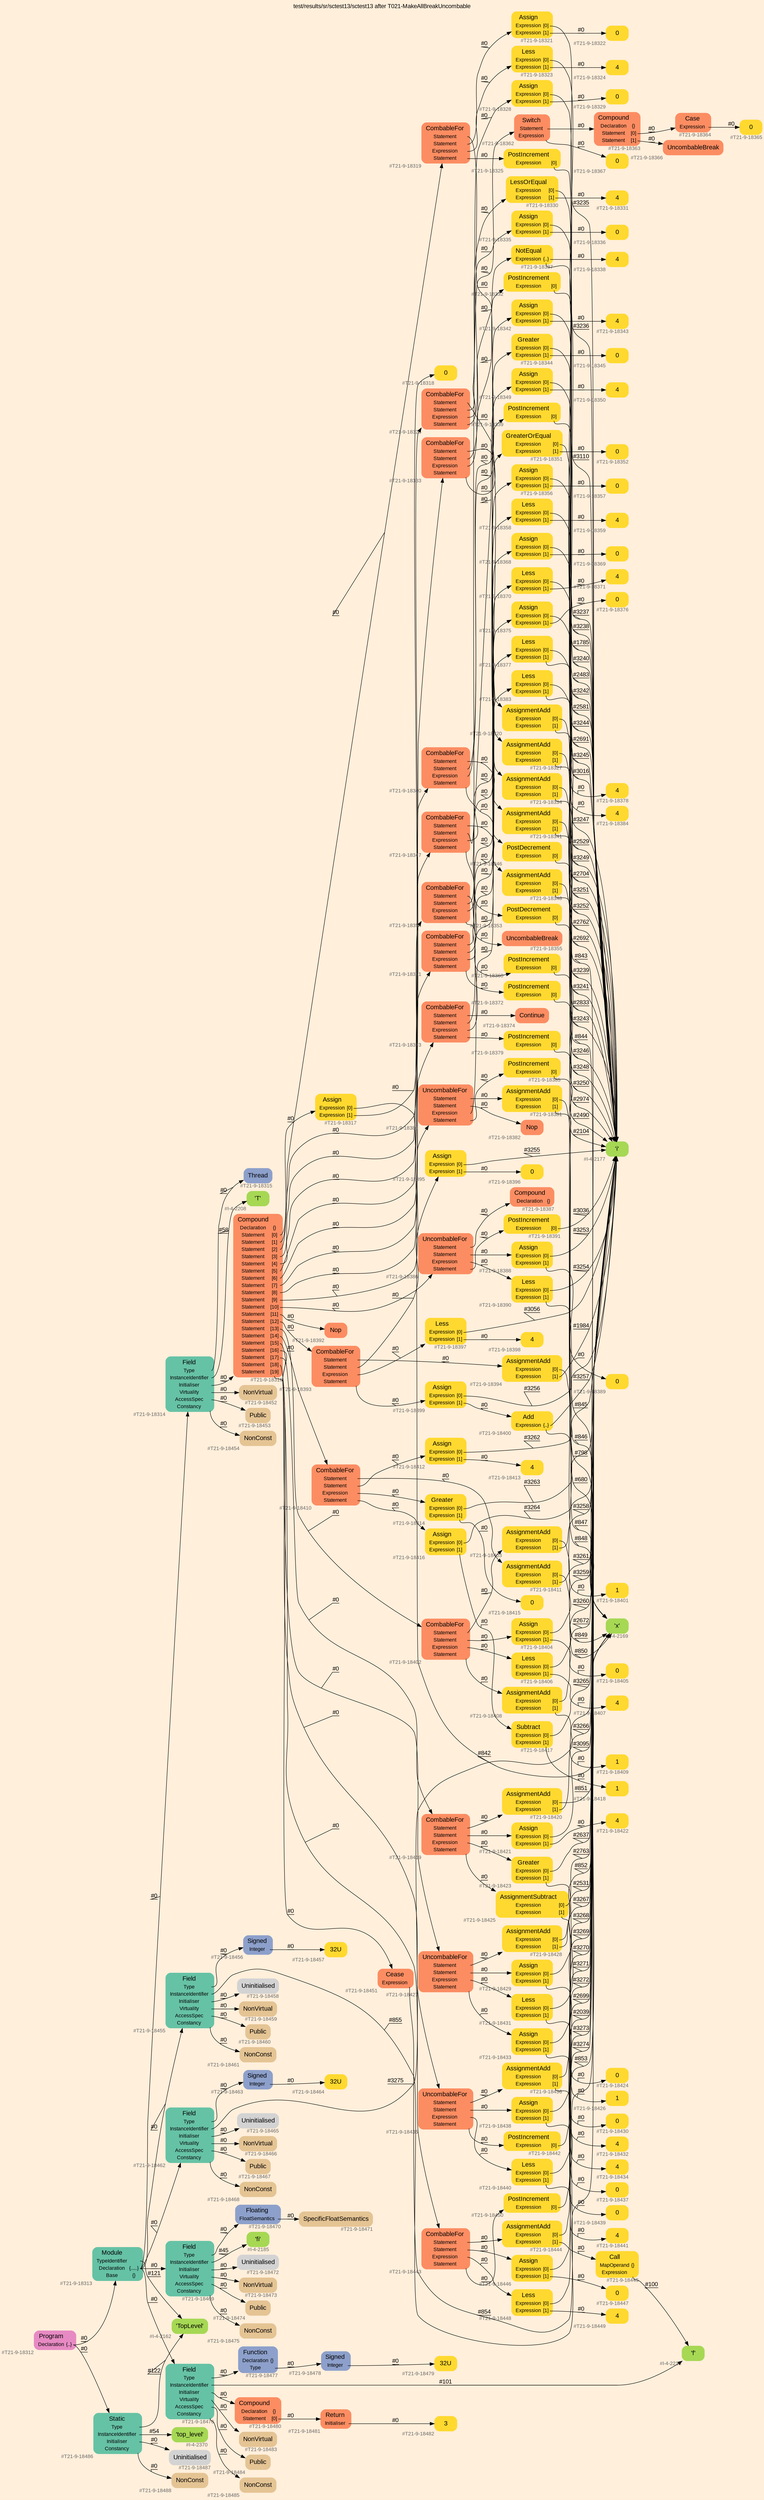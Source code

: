 digraph "test/results/sr/sctest13/sctest13 after T021-MakeAllBreakUncombable" {
label = "test/results/sr/sctest13/sctest13 after T021-MakeAllBreakUncombable"
labelloc = t
graph [
    rankdir = "LR"
    ranksep = 0.3
    bgcolor = antiquewhite1
    color = black
    fontcolor = black
    fontname = "Arial"
];
node [
    fontname = "Arial"
];
edge [
    fontname = "Arial"
];

// -------------------- node figure --------------------
// -------- block #T21-9-18312 ----------
"#T21-9-18312" [
    fillcolor = "/set28/4"
    xlabel = "#T21-9-18312"
    fontsize = "12"
    fontcolor = grey40
    shape = "plaintext"
    label = <<TABLE BORDER="0" CELLBORDER="0" CELLSPACING="0">
     <TR><TD><FONT COLOR="black" POINT-SIZE="15">Program</FONT></TD></TR>
     <TR><TD><FONT COLOR="black" POINT-SIZE="12">Declaration</FONT></TD><TD PORT="port0"><FONT COLOR="black" POINT-SIZE="12">{..}</FONT></TD></TR>
    </TABLE>>
    style = "rounded,filled"
];

// -------- block #T21-9-18313 ----------
"#T21-9-18313" [
    fillcolor = "/set28/1"
    xlabel = "#T21-9-18313"
    fontsize = "12"
    fontcolor = grey40
    shape = "plaintext"
    label = <<TABLE BORDER="0" CELLBORDER="0" CELLSPACING="0">
     <TR><TD><FONT COLOR="black" POINT-SIZE="15">Module</FONT></TD></TR>
     <TR><TD><FONT COLOR="black" POINT-SIZE="12">TypeIdentifier</FONT></TD><TD PORT="port0"></TD></TR>
     <TR><TD><FONT COLOR="black" POINT-SIZE="12">Declaration</FONT></TD><TD PORT="port1"><FONT COLOR="black" POINT-SIZE="12">{.....}</FONT></TD></TR>
     <TR><TD><FONT COLOR="black" POINT-SIZE="12">Base</FONT></TD><TD PORT="port2"><FONT COLOR="black" POINT-SIZE="12">{}</FONT></TD></TR>
    </TABLE>>
    style = "rounded,filled"
];

// -------- block #I-4-2162 ----------
"#I-4-2162" [
    fillcolor = "/set28/5"
    xlabel = "#I-4-2162"
    fontsize = "12"
    fontcolor = grey40
    shape = "plaintext"
    label = <<TABLE BORDER="0" CELLBORDER="0" CELLSPACING="0">
     <TR><TD><FONT COLOR="black" POINT-SIZE="15">'TopLevel'</FONT></TD></TR>
    </TABLE>>
    style = "rounded,filled"
];

// -------- block #T21-9-18314 ----------
"#T21-9-18314" [
    fillcolor = "/set28/1"
    xlabel = "#T21-9-18314"
    fontsize = "12"
    fontcolor = grey40
    shape = "plaintext"
    label = <<TABLE BORDER="0" CELLBORDER="0" CELLSPACING="0">
     <TR><TD><FONT COLOR="black" POINT-SIZE="15">Field</FONT></TD></TR>
     <TR><TD><FONT COLOR="black" POINT-SIZE="12">Type</FONT></TD><TD PORT="port0"></TD></TR>
     <TR><TD><FONT COLOR="black" POINT-SIZE="12">InstanceIdentifier</FONT></TD><TD PORT="port1"></TD></TR>
     <TR><TD><FONT COLOR="black" POINT-SIZE="12">Initialiser</FONT></TD><TD PORT="port2"></TD></TR>
     <TR><TD><FONT COLOR="black" POINT-SIZE="12">Virtuality</FONT></TD><TD PORT="port3"></TD></TR>
     <TR><TD><FONT COLOR="black" POINT-SIZE="12">AccessSpec</FONT></TD><TD PORT="port4"></TD></TR>
     <TR><TD><FONT COLOR="black" POINT-SIZE="12">Constancy</FONT></TD><TD PORT="port5"></TD></TR>
    </TABLE>>
    style = "rounded,filled"
];

// -------- block #T21-9-18315 ----------
"#T21-9-18315" [
    fillcolor = "/set28/3"
    xlabel = "#T21-9-18315"
    fontsize = "12"
    fontcolor = grey40
    shape = "plaintext"
    label = <<TABLE BORDER="0" CELLBORDER="0" CELLSPACING="0">
     <TR><TD><FONT COLOR="black" POINT-SIZE="15">Thread</FONT></TD></TR>
    </TABLE>>
    style = "rounded,filled"
];

// -------- block #I-4-2208 ----------
"#I-4-2208" [
    fillcolor = "/set28/5"
    xlabel = "#I-4-2208"
    fontsize = "12"
    fontcolor = grey40
    shape = "plaintext"
    label = <<TABLE BORDER="0" CELLBORDER="0" CELLSPACING="0">
     <TR><TD><FONT COLOR="black" POINT-SIZE="15">'T'</FONT></TD></TR>
    </TABLE>>
    style = "rounded,filled"
];

// -------- block #T21-9-18316 ----------
"#T21-9-18316" [
    fillcolor = "/set28/2"
    xlabel = "#T21-9-18316"
    fontsize = "12"
    fontcolor = grey40
    shape = "plaintext"
    label = <<TABLE BORDER="0" CELLBORDER="0" CELLSPACING="0">
     <TR><TD><FONT COLOR="black" POINT-SIZE="15">Compound</FONT></TD></TR>
     <TR><TD><FONT COLOR="black" POINT-SIZE="12">Declaration</FONT></TD><TD PORT="port0"><FONT COLOR="black" POINT-SIZE="12">{}</FONT></TD></TR>
     <TR><TD><FONT COLOR="black" POINT-SIZE="12">Statement</FONT></TD><TD PORT="port1"><FONT COLOR="black" POINT-SIZE="12">[0]</FONT></TD></TR>
     <TR><TD><FONT COLOR="black" POINT-SIZE="12">Statement</FONT></TD><TD PORT="port2"><FONT COLOR="black" POINT-SIZE="12">[1]</FONT></TD></TR>
     <TR><TD><FONT COLOR="black" POINT-SIZE="12">Statement</FONT></TD><TD PORT="port3"><FONT COLOR="black" POINT-SIZE="12">[2]</FONT></TD></TR>
     <TR><TD><FONT COLOR="black" POINT-SIZE="12">Statement</FONT></TD><TD PORT="port4"><FONT COLOR="black" POINT-SIZE="12">[3]</FONT></TD></TR>
     <TR><TD><FONT COLOR="black" POINT-SIZE="12">Statement</FONT></TD><TD PORT="port5"><FONT COLOR="black" POINT-SIZE="12">[4]</FONT></TD></TR>
     <TR><TD><FONT COLOR="black" POINT-SIZE="12">Statement</FONT></TD><TD PORT="port6"><FONT COLOR="black" POINT-SIZE="12">[5]</FONT></TD></TR>
     <TR><TD><FONT COLOR="black" POINT-SIZE="12">Statement</FONT></TD><TD PORT="port7"><FONT COLOR="black" POINT-SIZE="12">[6]</FONT></TD></TR>
     <TR><TD><FONT COLOR="black" POINT-SIZE="12">Statement</FONT></TD><TD PORT="port8"><FONT COLOR="black" POINT-SIZE="12">[7]</FONT></TD></TR>
     <TR><TD><FONT COLOR="black" POINT-SIZE="12">Statement</FONT></TD><TD PORT="port9"><FONT COLOR="black" POINT-SIZE="12">[8]</FONT></TD></TR>
     <TR><TD><FONT COLOR="black" POINT-SIZE="12">Statement</FONT></TD><TD PORT="port10"><FONT COLOR="black" POINT-SIZE="12">[9]</FONT></TD></TR>
     <TR><TD><FONT COLOR="black" POINT-SIZE="12">Statement</FONT></TD><TD PORT="port11"><FONT COLOR="black" POINT-SIZE="12">[10]</FONT></TD></TR>
     <TR><TD><FONT COLOR="black" POINT-SIZE="12">Statement</FONT></TD><TD PORT="port12"><FONT COLOR="black" POINT-SIZE="12">[11]</FONT></TD></TR>
     <TR><TD><FONT COLOR="black" POINT-SIZE="12">Statement</FONT></TD><TD PORT="port13"><FONT COLOR="black" POINT-SIZE="12">[12]</FONT></TD></TR>
     <TR><TD><FONT COLOR="black" POINT-SIZE="12">Statement</FONT></TD><TD PORT="port14"><FONT COLOR="black" POINT-SIZE="12">[13]</FONT></TD></TR>
     <TR><TD><FONT COLOR="black" POINT-SIZE="12">Statement</FONT></TD><TD PORT="port15"><FONT COLOR="black" POINT-SIZE="12">[14]</FONT></TD></TR>
     <TR><TD><FONT COLOR="black" POINT-SIZE="12">Statement</FONT></TD><TD PORT="port16"><FONT COLOR="black" POINT-SIZE="12">[15]</FONT></TD></TR>
     <TR><TD><FONT COLOR="black" POINT-SIZE="12">Statement</FONT></TD><TD PORT="port17"><FONT COLOR="black" POINT-SIZE="12">[16]</FONT></TD></TR>
     <TR><TD><FONT COLOR="black" POINT-SIZE="12">Statement</FONT></TD><TD PORT="port18"><FONT COLOR="black" POINT-SIZE="12">[17]</FONT></TD></TR>
     <TR><TD><FONT COLOR="black" POINT-SIZE="12">Statement</FONT></TD><TD PORT="port19"><FONT COLOR="black" POINT-SIZE="12">[18]</FONT></TD></TR>
     <TR><TD><FONT COLOR="black" POINT-SIZE="12">Statement</FONT></TD><TD PORT="port20"><FONT COLOR="black" POINT-SIZE="12">[19]</FONT></TD></TR>
    </TABLE>>
    style = "rounded,filled"
];

// -------- block #T21-9-18317 ----------
"#T21-9-18317" [
    fillcolor = "/set28/6"
    xlabel = "#T21-9-18317"
    fontsize = "12"
    fontcolor = grey40
    shape = "plaintext"
    label = <<TABLE BORDER="0" CELLBORDER="0" CELLSPACING="0">
     <TR><TD><FONT COLOR="black" POINT-SIZE="15">Assign</FONT></TD></TR>
     <TR><TD><FONT COLOR="black" POINT-SIZE="12">Expression</FONT></TD><TD PORT="port0"><FONT COLOR="black" POINT-SIZE="12">[0]</FONT></TD></TR>
     <TR><TD><FONT COLOR="black" POINT-SIZE="12">Expression</FONT></TD><TD PORT="port1"><FONT COLOR="black" POINT-SIZE="12">[1]</FONT></TD></TR>
    </TABLE>>
    style = "rounded,filled"
];

// -------- block #I-4-2169 ----------
"#I-4-2169" [
    fillcolor = "/set28/5"
    xlabel = "#I-4-2169"
    fontsize = "12"
    fontcolor = grey40
    shape = "plaintext"
    label = <<TABLE BORDER="0" CELLBORDER="0" CELLSPACING="0">
     <TR><TD><FONT COLOR="black" POINT-SIZE="15">'x'</FONT></TD></TR>
    </TABLE>>
    style = "rounded,filled"
];

// -------- block #T21-9-18318 ----------
"#T21-9-18318" [
    fillcolor = "/set28/6"
    xlabel = "#T21-9-18318"
    fontsize = "12"
    fontcolor = grey40
    shape = "plaintext"
    label = <<TABLE BORDER="0" CELLBORDER="0" CELLSPACING="0">
     <TR><TD><FONT COLOR="black" POINT-SIZE="15">0</FONT></TD></TR>
    </TABLE>>
    style = "rounded,filled"
];

// -------- block #T21-9-18319 ----------
"#T21-9-18319" [
    fillcolor = "/set28/2"
    xlabel = "#T21-9-18319"
    fontsize = "12"
    fontcolor = grey40
    shape = "plaintext"
    label = <<TABLE BORDER="0" CELLBORDER="0" CELLSPACING="0">
     <TR><TD><FONT COLOR="black" POINT-SIZE="15">CombableFor</FONT></TD></TR>
     <TR><TD><FONT COLOR="black" POINT-SIZE="12">Statement</FONT></TD><TD PORT="port0"></TD></TR>
     <TR><TD><FONT COLOR="black" POINT-SIZE="12">Statement</FONT></TD><TD PORT="port1"></TD></TR>
     <TR><TD><FONT COLOR="black" POINT-SIZE="12">Expression</FONT></TD><TD PORT="port2"></TD></TR>
     <TR><TD><FONT COLOR="black" POINT-SIZE="12">Statement</FONT></TD><TD PORT="port3"></TD></TR>
    </TABLE>>
    style = "rounded,filled"
];

// -------- block #T21-9-18320 ----------
"#T21-9-18320" [
    fillcolor = "/set28/6"
    xlabel = "#T21-9-18320"
    fontsize = "12"
    fontcolor = grey40
    shape = "plaintext"
    label = <<TABLE BORDER="0" CELLBORDER="0" CELLSPACING="0">
     <TR><TD><FONT COLOR="black" POINT-SIZE="15">AssignmentAdd</FONT></TD></TR>
     <TR><TD><FONT COLOR="black" POINT-SIZE="12">Expression</FONT></TD><TD PORT="port0"><FONT COLOR="black" POINT-SIZE="12">[0]</FONT></TD></TR>
     <TR><TD><FONT COLOR="black" POINT-SIZE="12">Expression</FONT></TD><TD PORT="port1"><FONT COLOR="black" POINT-SIZE="12">[1]</FONT></TD></TR>
    </TABLE>>
    style = "rounded,filled"
];

// -------- block #I-4-2177 ----------
"#I-4-2177" [
    fillcolor = "/set28/5"
    xlabel = "#I-4-2177"
    fontsize = "12"
    fontcolor = grey40
    shape = "plaintext"
    label = <<TABLE BORDER="0" CELLBORDER="0" CELLSPACING="0">
     <TR><TD><FONT COLOR="black" POINT-SIZE="15">'i'</FONT></TD></TR>
    </TABLE>>
    style = "rounded,filled"
];

// -------- block #T21-9-18321 ----------
"#T21-9-18321" [
    fillcolor = "/set28/6"
    xlabel = "#T21-9-18321"
    fontsize = "12"
    fontcolor = grey40
    shape = "plaintext"
    label = <<TABLE BORDER="0" CELLBORDER="0" CELLSPACING="0">
     <TR><TD><FONT COLOR="black" POINT-SIZE="15">Assign</FONT></TD></TR>
     <TR><TD><FONT COLOR="black" POINT-SIZE="12">Expression</FONT></TD><TD PORT="port0"><FONT COLOR="black" POINT-SIZE="12">[0]</FONT></TD></TR>
     <TR><TD><FONT COLOR="black" POINT-SIZE="12">Expression</FONT></TD><TD PORT="port1"><FONT COLOR="black" POINT-SIZE="12">[1]</FONT></TD></TR>
    </TABLE>>
    style = "rounded,filled"
];

// -------- block #T21-9-18322 ----------
"#T21-9-18322" [
    fillcolor = "/set28/6"
    xlabel = "#T21-9-18322"
    fontsize = "12"
    fontcolor = grey40
    shape = "plaintext"
    label = <<TABLE BORDER="0" CELLBORDER="0" CELLSPACING="0">
     <TR><TD><FONT COLOR="black" POINT-SIZE="15">0</FONT></TD></TR>
    </TABLE>>
    style = "rounded,filled"
];

// -------- block #T21-9-18323 ----------
"#T21-9-18323" [
    fillcolor = "/set28/6"
    xlabel = "#T21-9-18323"
    fontsize = "12"
    fontcolor = grey40
    shape = "plaintext"
    label = <<TABLE BORDER="0" CELLBORDER="0" CELLSPACING="0">
     <TR><TD><FONT COLOR="black" POINT-SIZE="15">Less</FONT></TD></TR>
     <TR><TD><FONT COLOR="black" POINT-SIZE="12">Expression</FONT></TD><TD PORT="port0"><FONT COLOR="black" POINT-SIZE="12">[0]</FONT></TD></TR>
     <TR><TD><FONT COLOR="black" POINT-SIZE="12">Expression</FONT></TD><TD PORT="port1"><FONT COLOR="black" POINT-SIZE="12">[1]</FONT></TD></TR>
    </TABLE>>
    style = "rounded,filled"
];

// -------- block #T21-9-18324 ----------
"#T21-9-18324" [
    fillcolor = "/set28/6"
    xlabel = "#T21-9-18324"
    fontsize = "12"
    fontcolor = grey40
    shape = "plaintext"
    label = <<TABLE BORDER="0" CELLBORDER="0" CELLSPACING="0">
     <TR><TD><FONT COLOR="black" POINT-SIZE="15">4</FONT></TD></TR>
    </TABLE>>
    style = "rounded,filled"
];

// -------- block #T21-9-18325 ----------
"#T21-9-18325" [
    fillcolor = "/set28/6"
    xlabel = "#T21-9-18325"
    fontsize = "12"
    fontcolor = grey40
    shape = "plaintext"
    label = <<TABLE BORDER="0" CELLBORDER="0" CELLSPACING="0">
     <TR><TD><FONT COLOR="black" POINT-SIZE="15">PostIncrement</FONT></TD></TR>
     <TR><TD><FONT COLOR="black" POINT-SIZE="12">Expression</FONT></TD><TD PORT="port0"><FONT COLOR="black" POINT-SIZE="12">[0]</FONT></TD></TR>
    </TABLE>>
    style = "rounded,filled"
];

// -------- block #T21-9-18326 ----------
"#T21-9-18326" [
    fillcolor = "/set28/2"
    xlabel = "#T21-9-18326"
    fontsize = "12"
    fontcolor = grey40
    shape = "plaintext"
    label = <<TABLE BORDER="0" CELLBORDER="0" CELLSPACING="0">
     <TR><TD><FONT COLOR="black" POINT-SIZE="15">CombableFor</FONT></TD></TR>
     <TR><TD><FONT COLOR="black" POINT-SIZE="12">Statement</FONT></TD><TD PORT="port0"></TD></TR>
     <TR><TD><FONT COLOR="black" POINT-SIZE="12">Statement</FONT></TD><TD PORT="port1"></TD></TR>
     <TR><TD><FONT COLOR="black" POINT-SIZE="12">Expression</FONT></TD><TD PORT="port2"></TD></TR>
     <TR><TD><FONT COLOR="black" POINT-SIZE="12">Statement</FONT></TD><TD PORT="port3"></TD></TR>
    </TABLE>>
    style = "rounded,filled"
];

// -------- block #T21-9-18327 ----------
"#T21-9-18327" [
    fillcolor = "/set28/6"
    xlabel = "#T21-9-18327"
    fontsize = "12"
    fontcolor = grey40
    shape = "plaintext"
    label = <<TABLE BORDER="0" CELLBORDER="0" CELLSPACING="0">
     <TR><TD><FONT COLOR="black" POINT-SIZE="15">AssignmentAdd</FONT></TD></TR>
     <TR><TD><FONT COLOR="black" POINT-SIZE="12">Expression</FONT></TD><TD PORT="port0"><FONT COLOR="black" POINT-SIZE="12">[0]</FONT></TD></TR>
     <TR><TD><FONT COLOR="black" POINT-SIZE="12">Expression</FONT></TD><TD PORT="port1"><FONT COLOR="black" POINT-SIZE="12">[1]</FONT></TD></TR>
    </TABLE>>
    style = "rounded,filled"
];

// -------- block #T21-9-18328 ----------
"#T21-9-18328" [
    fillcolor = "/set28/6"
    xlabel = "#T21-9-18328"
    fontsize = "12"
    fontcolor = grey40
    shape = "plaintext"
    label = <<TABLE BORDER="0" CELLBORDER="0" CELLSPACING="0">
     <TR><TD><FONT COLOR="black" POINT-SIZE="15">Assign</FONT></TD></TR>
     <TR><TD><FONT COLOR="black" POINT-SIZE="12">Expression</FONT></TD><TD PORT="port0"><FONT COLOR="black" POINT-SIZE="12">[0]</FONT></TD></TR>
     <TR><TD><FONT COLOR="black" POINT-SIZE="12">Expression</FONT></TD><TD PORT="port1"><FONT COLOR="black" POINT-SIZE="12">[1]</FONT></TD></TR>
    </TABLE>>
    style = "rounded,filled"
];

// -------- block #T21-9-18329 ----------
"#T21-9-18329" [
    fillcolor = "/set28/6"
    xlabel = "#T21-9-18329"
    fontsize = "12"
    fontcolor = grey40
    shape = "plaintext"
    label = <<TABLE BORDER="0" CELLBORDER="0" CELLSPACING="0">
     <TR><TD><FONT COLOR="black" POINT-SIZE="15">0</FONT></TD></TR>
    </TABLE>>
    style = "rounded,filled"
];

// -------- block #T21-9-18330 ----------
"#T21-9-18330" [
    fillcolor = "/set28/6"
    xlabel = "#T21-9-18330"
    fontsize = "12"
    fontcolor = grey40
    shape = "plaintext"
    label = <<TABLE BORDER="0" CELLBORDER="0" CELLSPACING="0">
     <TR><TD><FONT COLOR="black" POINT-SIZE="15">LessOrEqual</FONT></TD></TR>
     <TR><TD><FONT COLOR="black" POINT-SIZE="12">Expression</FONT></TD><TD PORT="port0"><FONT COLOR="black" POINT-SIZE="12">[0]</FONT></TD></TR>
     <TR><TD><FONT COLOR="black" POINT-SIZE="12">Expression</FONT></TD><TD PORT="port1"><FONT COLOR="black" POINT-SIZE="12">[1]</FONT></TD></TR>
    </TABLE>>
    style = "rounded,filled"
];

// -------- block #T21-9-18331 ----------
"#T21-9-18331" [
    fillcolor = "/set28/6"
    xlabel = "#T21-9-18331"
    fontsize = "12"
    fontcolor = grey40
    shape = "plaintext"
    label = <<TABLE BORDER="0" CELLBORDER="0" CELLSPACING="0">
     <TR><TD><FONT COLOR="black" POINT-SIZE="15">4</FONT></TD></TR>
    </TABLE>>
    style = "rounded,filled"
];

// -------- block #T21-9-18332 ----------
"#T21-9-18332" [
    fillcolor = "/set28/6"
    xlabel = "#T21-9-18332"
    fontsize = "12"
    fontcolor = grey40
    shape = "plaintext"
    label = <<TABLE BORDER="0" CELLBORDER="0" CELLSPACING="0">
     <TR><TD><FONT COLOR="black" POINT-SIZE="15">PostIncrement</FONT></TD></TR>
     <TR><TD><FONT COLOR="black" POINT-SIZE="12">Expression</FONT></TD><TD PORT="port0"><FONT COLOR="black" POINT-SIZE="12">[0]</FONT></TD></TR>
    </TABLE>>
    style = "rounded,filled"
];

// -------- block #T21-9-18333 ----------
"#T21-9-18333" [
    fillcolor = "/set28/2"
    xlabel = "#T21-9-18333"
    fontsize = "12"
    fontcolor = grey40
    shape = "plaintext"
    label = <<TABLE BORDER="0" CELLBORDER="0" CELLSPACING="0">
     <TR><TD><FONT COLOR="black" POINT-SIZE="15">CombableFor</FONT></TD></TR>
     <TR><TD><FONT COLOR="black" POINT-SIZE="12">Statement</FONT></TD><TD PORT="port0"></TD></TR>
     <TR><TD><FONT COLOR="black" POINT-SIZE="12">Statement</FONT></TD><TD PORT="port1"></TD></TR>
     <TR><TD><FONT COLOR="black" POINT-SIZE="12">Expression</FONT></TD><TD PORT="port2"></TD></TR>
     <TR><TD><FONT COLOR="black" POINT-SIZE="12">Statement</FONT></TD><TD PORT="port3"></TD></TR>
    </TABLE>>
    style = "rounded,filled"
];

// -------- block #T21-9-18334 ----------
"#T21-9-18334" [
    fillcolor = "/set28/6"
    xlabel = "#T21-9-18334"
    fontsize = "12"
    fontcolor = grey40
    shape = "plaintext"
    label = <<TABLE BORDER="0" CELLBORDER="0" CELLSPACING="0">
     <TR><TD><FONT COLOR="black" POINT-SIZE="15">AssignmentAdd</FONT></TD></TR>
     <TR><TD><FONT COLOR="black" POINT-SIZE="12">Expression</FONT></TD><TD PORT="port0"><FONT COLOR="black" POINT-SIZE="12">[0]</FONT></TD></TR>
     <TR><TD><FONT COLOR="black" POINT-SIZE="12">Expression</FONT></TD><TD PORT="port1"><FONT COLOR="black" POINT-SIZE="12">[1]</FONT></TD></TR>
    </TABLE>>
    style = "rounded,filled"
];

// -------- block #T21-9-18335 ----------
"#T21-9-18335" [
    fillcolor = "/set28/6"
    xlabel = "#T21-9-18335"
    fontsize = "12"
    fontcolor = grey40
    shape = "plaintext"
    label = <<TABLE BORDER="0" CELLBORDER="0" CELLSPACING="0">
     <TR><TD><FONT COLOR="black" POINT-SIZE="15">Assign</FONT></TD></TR>
     <TR><TD><FONT COLOR="black" POINT-SIZE="12">Expression</FONT></TD><TD PORT="port0"><FONT COLOR="black" POINT-SIZE="12">[0]</FONT></TD></TR>
     <TR><TD><FONT COLOR="black" POINT-SIZE="12">Expression</FONT></TD><TD PORT="port1"><FONT COLOR="black" POINT-SIZE="12">[1]</FONT></TD></TR>
    </TABLE>>
    style = "rounded,filled"
];

// -------- block #T21-9-18336 ----------
"#T21-9-18336" [
    fillcolor = "/set28/6"
    xlabel = "#T21-9-18336"
    fontsize = "12"
    fontcolor = grey40
    shape = "plaintext"
    label = <<TABLE BORDER="0" CELLBORDER="0" CELLSPACING="0">
     <TR><TD><FONT COLOR="black" POINT-SIZE="15">0</FONT></TD></TR>
    </TABLE>>
    style = "rounded,filled"
];

// -------- block #T21-9-18337 ----------
"#T21-9-18337" [
    fillcolor = "/set28/6"
    xlabel = "#T21-9-18337"
    fontsize = "12"
    fontcolor = grey40
    shape = "plaintext"
    label = <<TABLE BORDER="0" CELLBORDER="0" CELLSPACING="0">
     <TR><TD><FONT COLOR="black" POINT-SIZE="15">NotEqual</FONT></TD></TR>
     <TR><TD><FONT COLOR="black" POINT-SIZE="12">Expression</FONT></TD><TD PORT="port0"><FONT COLOR="black" POINT-SIZE="12">{..}</FONT></TD></TR>
    </TABLE>>
    style = "rounded,filled"
];

// -------- block #T21-9-18338 ----------
"#T21-9-18338" [
    fillcolor = "/set28/6"
    xlabel = "#T21-9-18338"
    fontsize = "12"
    fontcolor = grey40
    shape = "plaintext"
    label = <<TABLE BORDER="0" CELLBORDER="0" CELLSPACING="0">
     <TR><TD><FONT COLOR="black" POINT-SIZE="15">4</FONT></TD></TR>
    </TABLE>>
    style = "rounded,filled"
];

// -------- block #T21-9-18339 ----------
"#T21-9-18339" [
    fillcolor = "/set28/6"
    xlabel = "#T21-9-18339"
    fontsize = "12"
    fontcolor = grey40
    shape = "plaintext"
    label = <<TABLE BORDER="0" CELLBORDER="0" CELLSPACING="0">
     <TR><TD><FONT COLOR="black" POINT-SIZE="15">PostIncrement</FONT></TD></TR>
     <TR><TD><FONT COLOR="black" POINT-SIZE="12">Expression</FONT></TD><TD PORT="port0"><FONT COLOR="black" POINT-SIZE="12">[0]</FONT></TD></TR>
    </TABLE>>
    style = "rounded,filled"
];

// -------- block #T21-9-18340 ----------
"#T21-9-18340" [
    fillcolor = "/set28/2"
    xlabel = "#T21-9-18340"
    fontsize = "12"
    fontcolor = grey40
    shape = "plaintext"
    label = <<TABLE BORDER="0" CELLBORDER="0" CELLSPACING="0">
     <TR><TD><FONT COLOR="black" POINT-SIZE="15">CombableFor</FONT></TD></TR>
     <TR><TD><FONT COLOR="black" POINT-SIZE="12">Statement</FONT></TD><TD PORT="port0"></TD></TR>
     <TR><TD><FONT COLOR="black" POINT-SIZE="12">Statement</FONT></TD><TD PORT="port1"></TD></TR>
     <TR><TD><FONT COLOR="black" POINT-SIZE="12">Expression</FONT></TD><TD PORT="port2"></TD></TR>
     <TR><TD><FONT COLOR="black" POINT-SIZE="12">Statement</FONT></TD><TD PORT="port3"></TD></TR>
    </TABLE>>
    style = "rounded,filled"
];

// -------- block #T21-9-18341 ----------
"#T21-9-18341" [
    fillcolor = "/set28/6"
    xlabel = "#T21-9-18341"
    fontsize = "12"
    fontcolor = grey40
    shape = "plaintext"
    label = <<TABLE BORDER="0" CELLBORDER="0" CELLSPACING="0">
     <TR><TD><FONT COLOR="black" POINT-SIZE="15">AssignmentAdd</FONT></TD></TR>
     <TR><TD><FONT COLOR="black" POINT-SIZE="12">Expression</FONT></TD><TD PORT="port0"><FONT COLOR="black" POINT-SIZE="12">[0]</FONT></TD></TR>
     <TR><TD><FONT COLOR="black" POINT-SIZE="12">Expression</FONT></TD><TD PORT="port1"><FONT COLOR="black" POINT-SIZE="12">[1]</FONT></TD></TR>
    </TABLE>>
    style = "rounded,filled"
];

// -------- block #T21-9-18342 ----------
"#T21-9-18342" [
    fillcolor = "/set28/6"
    xlabel = "#T21-9-18342"
    fontsize = "12"
    fontcolor = grey40
    shape = "plaintext"
    label = <<TABLE BORDER="0" CELLBORDER="0" CELLSPACING="0">
     <TR><TD><FONT COLOR="black" POINT-SIZE="15">Assign</FONT></TD></TR>
     <TR><TD><FONT COLOR="black" POINT-SIZE="12">Expression</FONT></TD><TD PORT="port0"><FONT COLOR="black" POINT-SIZE="12">[0]</FONT></TD></TR>
     <TR><TD><FONT COLOR="black" POINT-SIZE="12">Expression</FONT></TD><TD PORT="port1"><FONT COLOR="black" POINT-SIZE="12">[1]</FONT></TD></TR>
    </TABLE>>
    style = "rounded,filled"
];

// -------- block #T21-9-18343 ----------
"#T21-9-18343" [
    fillcolor = "/set28/6"
    xlabel = "#T21-9-18343"
    fontsize = "12"
    fontcolor = grey40
    shape = "plaintext"
    label = <<TABLE BORDER="0" CELLBORDER="0" CELLSPACING="0">
     <TR><TD><FONT COLOR="black" POINT-SIZE="15">4</FONT></TD></TR>
    </TABLE>>
    style = "rounded,filled"
];

// -------- block #T21-9-18344 ----------
"#T21-9-18344" [
    fillcolor = "/set28/6"
    xlabel = "#T21-9-18344"
    fontsize = "12"
    fontcolor = grey40
    shape = "plaintext"
    label = <<TABLE BORDER="0" CELLBORDER="0" CELLSPACING="0">
     <TR><TD><FONT COLOR="black" POINT-SIZE="15">Greater</FONT></TD></TR>
     <TR><TD><FONT COLOR="black" POINT-SIZE="12">Expression</FONT></TD><TD PORT="port0"><FONT COLOR="black" POINT-SIZE="12">[0]</FONT></TD></TR>
     <TR><TD><FONT COLOR="black" POINT-SIZE="12">Expression</FONT></TD><TD PORT="port1"><FONT COLOR="black" POINT-SIZE="12">[1]</FONT></TD></TR>
    </TABLE>>
    style = "rounded,filled"
];

// -------- block #T21-9-18345 ----------
"#T21-9-18345" [
    fillcolor = "/set28/6"
    xlabel = "#T21-9-18345"
    fontsize = "12"
    fontcolor = grey40
    shape = "plaintext"
    label = <<TABLE BORDER="0" CELLBORDER="0" CELLSPACING="0">
     <TR><TD><FONT COLOR="black" POINT-SIZE="15">0</FONT></TD></TR>
    </TABLE>>
    style = "rounded,filled"
];

// -------- block #T21-9-18346 ----------
"#T21-9-18346" [
    fillcolor = "/set28/6"
    xlabel = "#T21-9-18346"
    fontsize = "12"
    fontcolor = grey40
    shape = "plaintext"
    label = <<TABLE BORDER="0" CELLBORDER="0" CELLSPACING="0">
     <TR><TD><FONT COLOR="black" POINT-SIZE="15">PostDecrement</FONT></TD></TR>
     <TR><TD><FONT COLOR="black" POINT-SIZE="12">Expression</FONT></TD><TD PORT="port0"><FONT COLOR="black" POINT-SIZE="12">[0]</FONT></TD></TR>
    </TABLE>>
    style = "rounded,filled"
];

// -------- block #T21-9-18347 ----------
"#T21-9-18347" [
    fillcolor = "/set28/2"
    xlabel = "#T21-9-18347"
    fontsize = "12"
    fontcolor = grey40
    shape = "plaintext"
    label = <<TABLE BORDER="0" CELLBORDER="0" CELLSPACING="0">
     <TR><TD><FONT COLOR="black" POINT-SIZE="15">CombableFor</FONT></TD></TR>
     <TR><TD><FONT COLOR="black" POINT-SIZE="12">Statement</FONT></TD><TD PORT="port0"></TD></TR>
     <TR><TD><FONT COLOR="black" POINT-SIZE="12">Statement</FONT></TD><TD PORT="port1"></TD></TR>
     <TR><TD><FONT COLOR="black" POINT-SIZE="12">Expression</FONT></TD><TD PORT="port2"></TD></TR>
     <TR><TD><FONT COLOR="black" POINT-SIZE="12">Statement</FONT></TD><TD PORT="port3"></TD></TR>
    </TABLE>>
    style = "rounded,filled"
];

// -------- block #T21-9-18348 ----------
"#T21-9-18348" [
    fillcolor = "/set28/6"
    xlabel = "#T21-9-18348"
    fontsize = "12"
    fontcolor = grey40
    shape = "plaintext"
    label = <<TABLE BORDER="0" CELLBORDER="0" CELLSPACING="0">
     <TR><TD><FONT COLOR="black" POINT-SIZE="15">AssignmentAdd</FONT></TD></TR>
     <TR><TD><FONT COLOR="black" POINT-SIZE="12">Expression</FONT></TD><TD PORT="port0"><FONT COLOR="black" POINT-SIZE="12">[0]</FONT></TD></TR>
     <TR><TD><FONT COLOR="black" POINT-SIZE="12">Expression</FONT></TD><TD PORT="port1"><FONT COLOR="black" POINT-SIZE="12">[1]</FONT></TD></TR>
    </TABLE>>
    style = "rounded,filled"
];

// -------- block #T21-9-18349 ----------
"#T21-9-18349" [
    fillcolor = "/set28/6"
    xlabel = "#T21-9-18349"
    fontsize = "12"
    fontcolor = grey40
    shape = "plaintext"
    label = <<TABLE BORDER="0" CELLBORDER="0" CELLSPACING="0">
     <TR><TD><FONT COLOR="black" POINT-SIZE="15">Assign</FONT></TD></TR>
     <TR><TD><FONT COLOR="black" POINT-SIZE="12">Expression</FONT></TD><TD PORT="port0"><FONT COLOR="black" POINT-SIZE="12">[0]</FONT></TD></TR>
     <TR><TD><FONT COLOR="black" POINT-SIZE="12">Expression</FONT></TD><TD PORT="port1"><FONT COLOR="black" POINT-SIZE="12">[1]</FONT></TD></TR>
    </TABLE>>
    style = "rounded,filled"
];

// -------- block #T21-9-18350 ----------
"#T21-9-18350" [
    fillcolor = "/set28/6"
    xlabel = "#T21-9-18350"
    fontsize = "12"
    fontcolor = grey40
    shape = "plaintext"
    label = <<TABLE BORDER="0" CELLBORDER="0" CELLSPACING="0">
     <TR><TD><FONT COLOR="black" POINT-SIZE="15">4</FONT></TD></TR>
    </TABLE>>
    style = "rounded,filled"
];

// -------- block #T21-9-18351 ----------
"#T21-9-18351" [
    fillcolor = "/set28/6"
    xlabel = "#T21-9-18351"
    fontsize = "12"
    fontcolor = grey40
    shape = "plaintext"
    label = <<TABLE BORDER="0" CELLBORDER="0" CELLSPACING="0">
     <TR><TD><FONT COLOR="black" POINT-SIZE="15">GreaterOrEqual</FONT></TD></TR>
     <TR><TD><FONT COLOR="black" POINT-SIZE="12">Expression</FONT></TD><TD PORT="port0"><FONT COLOR="black" POINT-SIZE="12">[0]</FONT></TD></TR>
     <TR><TD><FONT COLOR="black" POINT-SIZE="12">Expression</FONT></TD><TD PORT="port1"><FONT COLOR="black" POINT-SIZE="12">[1]</FONT></TD></TR>
    </TABLE>>
    style = "rounded,filled"
];

// -------- block #T21-9-18352 ----------
"#T21-9-18352" [
    fillcolor = "/set28/6"
    xlabel = "#T21-9-18352"
    fontsize = "12"
    fontcolor = grey40
    shape = "plaintext"
    label = <<TABLE BORDER="0" CELLBORDER="0" CELLSPACING="0">
     <TR><TD><FONT COLOR="black" POINT-SIZE="15">0</FONT></TD></TR>
    </TABLE>>
    style = "rounded,filled"
];

// -------- block #T21-9-18353 ----------
"#T21-9-18353" [
    fillcolor = "/set28/6"
    xlabel = "#T21-9-18353"
    fontsize = "12"
    fontcolor = grey40
    shape = "plaintext"
    label = <<TABLE BORDER="0" CELLBORDER="0" CELLSPACING="0">
     <TR><TD><FONT COLOR="black" POINT-SIZE="15">PostDecrement</FONT></TD></TR>
     <TR><TD><FONT COLOR="black" POINT-SIZE="12">Expression</FONT></TD><TD PORT="port0"><FONT COLOR="black" POINT-SIZE="12">[0]</FONT></TD></TR>
    </TABLE>>
    style = "rounded,filled"
];

// -------- block #T21-9-18354 ----------
"#T21-9-18354" [
    fillcolor = "/set28/2"
    xlabel = "#T21-9-18354"
    fontsize = "12"
    fontcolor = grey40
    shape = "plaintext"
    label = <<TABLE BORDER="0" CELLBORDER="0" CELLSPACING="0">
     <TR><TD><FONT COLOR="black" POINT-SIZE="15">CombableFor</FONT></TD></TR>
     <TR><TD><FONT COLOR="black" POINT-SIZE="12">Statement</FONT></TD><TD PORT="port0"></TD></TR>
     <TR><TD><FONT COLOR="black" POINT-SIZE="12">Statement</FONT></TD><TD PORT="port1"></TD></TR>
     <TR><TD><FONT COLOR="black" POINT-SIZE="12">Expression</FONT></TD><TD PORT="port2"></TD></TR>
     <TR><TD><FONT COLOR="black" POINT-SIZE="12">Statement</FONT></TD><TD PORT="port3"></TD></TR>
    </TABLE>>
    style = "rounded,filled"
];

// -------- block #T21-9-18355 ----------
"#T21-9-18355" [
    fillcolor = "/set28/2"
    xlabel = "#T21-9-18355"
    fontsize = "12"
    fontcolor = grey40
    shape = "plaintext"
    label = <<TABLE BORDER="0" CELLBORDER="0" CELLSPACING="0">
     <TR><TD><FONT COLOR="black" POINT-SIZE="15">UncombableBreak</FONT></TD></TR>
    </TABLE>>
    style = "rounded,filled"
];

// -------- block #T21-9-18356 ----------
"#T21-9-18356" [
    fillcolor = "/set28/6"
    xlabel = "#T21-9-18356"
    fontsize = "12"
    fontcolor = grey40
    shape = "plaintext"
    label = <<TABLE BORDER="0" CELLBORDER="0" CELLSPACING="0">
     <TR><TD><FONT COLOR="black" POINT-SIZE="15">Assign</FONT></TD></TR>
     <TR><TD><FONT COLOR="black" POINT-SIZE="12">Expression</FONT></TD><TD PORT="port0"><FONT COLOR="black" POINT-SIZE="12">[0]</FONT></TD></TR>
     <TR><TD><FONT COLOR="black" POINT-SIZE="12">Expression</FONT></TD><TD PORT="port1"><FONT COLOR="black" POINT-SIZE="12">[1]</FONT></TD></TR>
    </TABLE>>
    style = "rounded,filled"
];

// -------- block #T21-9-18357 ----------
"#T21-9-18357" [
    fillcolor = "/set28/6"
    xlabel = "#T21-9-18357"
    fontsize = "12"
    fontcolor = grey40
    shape = "plaintext"
    label = <<TABLE BORDER="0" CELLBORDER="0" CELLSPACING="0">
     <TR><TD><FONT COLOR="black" POINT-SIZE="15">0</FONT></TD></TR>
    </TABLE>>
    style = "rounded,filled"
];

// -------- block #T21-9-18358 ----------
"#T21-9-18358" [
    fillcolor = "/set28/6"
    xlabel = "#T21-9-18358"
    fontsize = "12"
    fontcolor = grey40
    shape = "plaintext"
    label = <<TABLE BORDER="0" CELLBORDER="0" CELLSPACING="0">
     <TR><TD><FONT COLOR="black" POINT-SIZE="15">Less</FONT></TD></TR>
     <TR><TD><FONT COLOR="black" POINT-SIZE="12">Expression</FONT></TD><TD PORT="port0"><FONT COLOR="black" POINT-SIZE="12">[0]</FONT></TD></TR>
     <TR><TD><FONT COLOR="black" POINT-SIZE="12">Expression</FONT></TD><TD PORT="port1"><FONT COLOR="black" POINT-SIZE="12">[1]</FONT></TD></TR>
    </TABLE>>
    style = "rounded,filled"
];

// -------- block #T21-9-18359 ----------
"#T21-9-18359" [
    fillcolor = "/set28/6"
    xlabel = "#T21-9-18359"
    fontsize = "12"
    fontcolor = grey40
    shape = "plaintext"
    label = <<TABLE BORDER="0" CELLBORDER="0" CELLSPACING="0">
     <TR><TD><FONT COLOR="black" POINT-SIZE="15">4</FONT></TD></TR>
    </TABLE>>
    style = "rounded,filled"
];

// -------- block #T21-9-18360 ----------
"#T21-9-18360" [
    fillcolor = "/set28/6"
    xlabel = "#T21-9-18360"
    fontsize = "12"
    fontcolor = grey40
    shape = "plaintext"
    label = <<TABLE BORDER="0" CELLBORDER="0" CELLSPACING="0">
     <TR><TD><FONT COLOR="black" POINT-SIZE="15">PostIncrement</FONT></TD></TR>
     <TR><TD><FONT COLOR="black" POINT-SIZE="12">Expression</FONT></TD><TD PORT="port0"><FONT COLOR="black" POINT-SIZE="12">[0]</FONT></TD></TR>
    </TABLE>>
    style = "rounded,filled"
];

// -------- block #T21-9-18361 ----------
"#T21-9-18361" [
    fillcolor = "/set28/2"
    xlabel = "#T21-9-18361"
    fontsize = "12"
    fontcolor = grey40
    shape = "plaintext"
    label = <<TABLE BORDER="0" CELLBORDER="0" CELLSPACING="0">
     <TR><TD><FONT COLOR="black" POINT-SIZE="15">CombableFor</FONT></TD></TR>
     <TR><TD><FONT COLOR="black" POINT-SIZE="12">Statement</FONT></TD><TD PORT="port0"></TD></TR>
     <TR><TD><FONT COLOR="black" POINT-SIZE="12">Statement</FONT></TD><TD PORT="port1"></TD></TR>
     <TR><TD><FONT COLOR="black" POINT-SIZE="12">Expression</FONT></TD><TD PORT="port2"></TD></TR>
     <TR><TD><FONT COLOR="black" POINT-SIZE="12">Statement</FONT></TD><TD PORT="port3"></TD></TR>
    </TABLE>>
    style = "rounded,filled"
];

// -------- block #T21-9-18362 ----------
"#T21-9-18362" [
    fillcolor = "/set28/2"
    xlabel = "#T21-9-18362"
    fontsize = "12"
    fontcolor = grey40
    shape = "plaintext"
    label = <<TABLE BORDER="0" CELLBORDER="0" CELLSPACING="0">
     <TR><TD><FONT COLOR="black" POINT-SIZE="15">Switch</FONT></TD></TR>
     <TR><TD><FONT COLOR="black" POINT-SIZE="12">Statement</FONT></TD><TD PORT="port0"></TD></TR>
     <TR><TD><FONT COLOR="black" POINT-SIZE="12">Expression</FONT></TD><TD PORT="port1"></TD></TR>
    </TABLE>>
    style = "rounded,filled"
];

// -------- block #T21-9-18363 ----------
"#T21-9-18363" [
    fillcolor = "/set28/2"
    xlabel = "#T21-9-18363"
    fontsize = "12"
    fontcolor = grey40
    shape = "plaintext"
    label = <<TABLE BORDER="0" CELLBORDER="0" CELLSPACING="0">
     <TR><TD><FONT COLOR="black" POINT-SIZE="15">Compound</FONT></TD></TR>
     <TR><TD><FONT COLOR="black" POINT-SIZE="12">Declaration</FONT></TD><TD PORT="port0"><FONT COLOR="black" POINT-SIZE="12">{}</FONT></TD></TR>
     <TR><TD><FONT COLOR="black" POINT-SIZE="12">Statement</FONT></TD><TD PORT="port1"><FONT COLOR="black" POINT-SIZE="12">[0]</FONT></TD></TR>
     <TR><TD><FONT COLOR="black" POINT-SIZE="12">Statement</FONT></TD><TD PORT="port2"><FONT COLOR="black" POINT-SIZE="12">[1]</FONT></TD></TR>
    </TABLE>>
    style = "rounded,filled"
];

// -------- block #T21-9-18364 ----------
"#T21-9-18364" [
    fillcolor = "/set28/2"
    xlabel = "#T21-9-18364"
    fontsize = "12"
    fontcolor = grey40
    shape = "plaintext"
    label = <<TABLE BORDER="0" CELLBORDER="0" CELLSPACING="0">
     <TR><TD><FONT COLOR="black" POINT-SIZE="15">Case</FONT></TD></TR>
     <TR><TD><FONT COLOR="black" POINT-SIZE="12">Expression</FONT></TD><TD PORT="port0"></TD></TR>
    </TABLE>>
    style = "rounded,filled"
];

// -------- block #T21-9-18365 ----------
"#T21-9-18365" [
    fillcolor = "/set28/6"
    xlabel = "#T21-9-18365"
    fontsize = "12"
    fontcolor = grey40
    shape = "plaintext"
    label = <<TABLE BORDER="0" CELLBORDER="0" CELLSPACING="0">
     <TR><TD><FONT COLOR="black" POINT-SIZE="15">0</FONT></TD></TR>
    </TABLE>>
    style = "rounded,filled"
];

// -------- block #T21-9-18366 ----------
"#T21-9-18366" [
    fillcolor = "/set28/2"
    xlabel = "#T21-9-18366"
    fontsize = "12"
    fontcolor = grey40
    shape = "plaintext"
    label = <<TABLE BORDER="0" CELLBORDER="0" CELLSPACING="0">
     <TR><TD><FONT COLOR="black" POINT-SIZE="15">UncombableBreak</FONT></TD></TR>
    </TABLE>>
    style = "rounded,filled"
];

// -------- block #T21-9-18367 ----------
"#T21-9-18367" [
    fillcolor = "/set28/6"
    xlabel = "#T21-9-18367"
    fontsize = "12"
    fontcolor = grey40
    shape = "plaintext"
    label = <<TABLE BORDER="0" CELLBORDER="0" CELLSPACING="0">
     <TR><TD><FONT COLOR="black" POINT-SIZE="15">0</FONT></TD></TR>
    </TABLE>>
    style = "rounded,filled"
];

// -------- block #T21-9-18368 ----------
"#T21-9-18368" [
    fillcolor = "/set28/6"
    xlabel = "#T21-9-18368"
    fontsize = "12"
    fontcolor = grey40
    shape = "plaintext"
    label = <<TABLE BORDER="0" CELLBORDER="0" CELLSPACING="0">
     <TR><TD><FONT COLOR="black" POINT-SIZE="15">Assign</FONT></TD></TR>
     <TR><TD><FONT COLOR="black" POINT-SIZE="12">Expression</FONT></TD><TD PORT="port0"><FONT COLOR="black" POINT-SIZE="12">[0]</FONT></TD></TR>
     <TR><TD><FONT COLOR="black" POINT-SIZE="12">Expression</FONT></TD><TD PORT="port1"><FONT COLOR="black" POINT-SIZE="12">[1]</FONT></TD></TR>
    </TABLE>>
    style = "rounded,filled"
];

// -------- block #T21-9-18369 ----------
"#T21-9-18369" [
    fillcolor = "/set28/6"
    xlabel = "#T21-9-18369"
    fontsize = "12"
    fontcolor = grey40
    shape = "plaintext"
    label = <<TABLE BORDER="0" CELLBORDER="0" CELLSPACING="0">
     <TR><TD><FONT COLOR="black" POINT-SIZE="15">0</FONT></TD></TR>
    </TABLE>>
    style = "rounded,filled"
];

// -------- block #T21-9-18370 ----------
"#T21-9-18370" [
    fillcolor = "/set28/6"
    xlabel = "#T21-9-18370"
    fontsize = "12"
    fontcolor = grey40
    shape = "plaintext"
    label = <<TABLE BORDER="0" CELLBORDER="0" CELLSPACING="0">
     <TR><TD><FONT COLOR="black" POINT-SIZE="15">Less</FONT></TD></TR>
     <TR><TD><FONT COLOR="black" POINT-SIZE="12">Expression</FONT></TD><TD PORT="port0"><FONT COLOR="black" POINT-SIZE="12">[0]</FONT></TD></TR>
     <TR><TD><FONT COLOR="black" POINT-SIZE="12">Expression</FONT></TD><TD PORT="port1"><FONT COLOR="black" POINT-SIZE="12">[1]</FONT></TD></TR>
    </TABLE>>
    style = "rounded,filled"
];

// -------- block #T21-9-18371 ----------
"#T21-9-18371" [
    fillcolor = "/set28/6"
    xlabel = "#T21-9-18371"
    fontsize = "12"
    fontcolor = grey40
    shape = "plaintext"
    label = <<TABLE BORDER="0" CELLBORDER="0" CELLSPACING="0">
     <TR><TD><FONT COLOR="black" POINT-SIZE="15">4</FONT></TD></TR>
    </TABLE>>
    style = "rounded,filled"
];

// -------- block #T21-9-18372 ----------
"#T21-9-18372" [
    fillcolor = "/set28/6"
    xlabel = "#T21-9-18372"
    fontsize = "12"
    fontcolor = grey40
    shape = "plaintext"
    label = <<TABLE BORDER="0" CELLBORDER="0" CELLSPACING="0">
     <TR><TD><FONT COLOR="black" POINT-SIZE="15">PostIncrement</FONT></TD></TR>
     <TR><TD><FONT COLOR="black" POINT-SIZE="12">Expression</FONT></TD><TD PORT="port0"><FONT COLOR="black" POINT-SIZE="12">[0]</FONT></TD></TR>
    </TABLE>>
    style = "rounded,filled"
];

// -------- block #T21-9-18373 ----------
"#T21-9-18373" [
    fillcolor = "/set28/2"
    xlabel = "#T21-9-18373"
    fontsize = "12"
    fontcolor = grey40
    shape = "plaintext"
    label = <<TABLE BORDER="0" CELLBORDER="0" CELLSPACING="0">
     <TR><TD><FONT COLOR="black" POINT-SIZE="15">CombableFor</FONT></TD></TR>
     <TR><TD><FONT COLOR="black" POINT-SIZE="12">Statement</FONT></TD><TD PORT="port0"></TD></TR>
     <TR><TD><FONT COLOR="black" POINT-SIZE="12">Statement</FONT></TD><TD PORT="port1"></TD></TR>
     <TR><TD><FONT COLOR="black" POINT-SIZE="12">Expression</FONT></TD><TD PORT="port2"></TD></TR>
     <TR><TD><FONT COLOR="black" POINT-SIZE="12">Statement</FONT></TD><TD PORT="port3"></TD></TR>
    </TABLE>>
    style = "rounded,filled"
];

// -------- block #T21-9-18374 ----------
"#T21-9-18374" [
    fillcolor = "/set28/2"
    xlabel = "#T21-9-18374"
    fontsize = "12"
    fontcolor = grey40
    shape = "plaintext"
    label = <<TABLE BORDER="0" CELLBORDER="0" CELLSPACING="0">
     <TR><TD><FONT COLOR="black" POINT-SIZE="15">Continue</FONT></TD></TR>
    </TABLE>>
    style = "rounded,filled"
];

// -------- block #T21-9-18375 ----------
"#T21-9-18375" [
    fillcolor = "/set28/6"
    xlabel = "#T21-9-18375"
    fontsize = "12"
    fontcolor = grey40
    shape = "plaintext"
    label = <<TABLE BORDER="0" CELLBORDER="0" CELLSPACING="0">
     <TR><TD><FONT COLOR="black" POINT-SIZE="15">Assign</FONT></TD></TR>
     <TR><TD><FONT COLOR="black" POINT-SIZE="12">Expression</FONT></TD><TD PORT="port0"><FONT COLOR="black" POINT-SIZE="12">[0]</FONT></TD></TR>
     <TR><TD><FONT COLOR="black" POINT-SIZE="12">Expression</FONT></TD><TD PORT="port1"><FONT COLOR="black" POINT-SIZE="12">[1]</FONT></TD></TR>
    </TABLE>>
    style = "rounded,filled"
];

// -------- block #T21-9-18376 ----------
"#T21-9-18376" [
    fillcolor = "/set28/6"
    xlabel = "#T21-9-18376"
    fontsize = "12"
    fontcolor = grey40
    shape = "plaintext"
    label = <<TABLE BORDER="0" CELLBORDER="0" CELLSPACING="0">
     <TR><TD><FONT COLOR="black" POINT-SIZE="15">0</FONT></TD></TR>
    </TABLE>>
    style = "rounded,filled"
];

// -------- block #T21-9-18377 ----------
"#T21-9-18377" [
    fillcolor = "/set28/6"
    xlabel = "#T21-9-18377"
    fontsize = "12"
    fontcolor = grey40
    shape = "plaintext"
    label = <<TABLE BORDER="0" CELLBORDER="0" CELLSPACING="0">
     <TR><TD><FONT COLOR="black" POINT-SIZE="15">Less</FONT></TD></TR>
     <TR><TD><FONT COLOR="black" POINT-SIZE="12">Expression</FONT></TD><TD PORT="port0"><FONT COLOR="black" POINT-SIZE="12">[0]</FONT></TD></TR>
     <TR><TD><FONT COLOR="black" POINT-SIZE="12">Expression</FONT></TD><TD PORT="port1"><FONT COLOR="black" POINT-SIZE="12">[1]</FONT></TD></TR>
    </TABLE>>
    style = "rounded,filled"
];

// -------- block #T21-9-18378 ----------
"#T21-9-18378" [
    fillcolor = "/set28/6"
    xlabel = "#T21-9-18378"
    fontsize = "12"
    fontcolor = grey40
    shape = "plaintext"
    label = <<TABLE BORDER="0" CELLBORDER="0" CELLSPACING="0">
     <TR><TD><FONT COLOR="black" POINT-SIZE="15">4</FONT></TD></TR>
    </TABLE>>
    style = "rounded,filled"
];

// -------- block #T21-9-18379 ----------
"#T21-9-18379" [
    fillcolor = "/set28/6"
    xlabel = "#T21-9-18379"
    fontsize = "12"
    fontcolor = grey40
    shape = "plaintext"
    label = <<TABLE BORDER="0" CELLBORDER="0" CELLSPACING="0">
     <TR><TD><FONT COLOR="black" POINT-SIZE="15">PostIncrement</FONT></TD></TR>
     <TR><TD><FONT COLOR="black" POINT-SIZE="12">Expression</FONT></TD><TD PORT="port0"><FONT COLOR="black" POINT-SIZE="12">[0]</FONT></TD></TR>
    </TABLE>>
    style = "rounded,filled"
];

// -------- block #T21-9-18380 ----------
"#T21-9-18380" [
    fillcolor = "/set28/2"
    xlabel = "#T21-9-18380"
    fontsize = "12"
    fontcolor = grey40
    shape = "plaintext"
    label = <<TABLE BORDER="0" CELLBORDER="0" CELLSPACING="0">
     <TR><TD><FONT COLOR="black" POINT-SIZE="15">UncombableFor</FONT></TD></TR>
     <TR><TD><FONT COLOR="black" POINT-SIZE="12">Statement</FONT></TD><TD PORT="port0"></TD></TR>
     <TR><TD><FONT COLOR="black" POINT-SIZE="12">Statement</FONT></TD><TD PORT="port1"></TD></TR>
     <TR><TD><FONT COLOR="black" POINT-SIZE="12">Expression</FONT></TD><TD PORT="port2"></TD></TR>
     <TR><TD><FONT COLOR="black" POINT-SIZE="12">Statement</FONT></TD><TD PORT="port3"></TD></TR>
    </TABLE>>
    style = "rounded,filled"
];

// -------- block #T21-9-18381 ----------
"#T21-9-18381" [
    fillcolor = "/set28/6"
    xlabel = "#T21-9-18381"
    fontsize = "12"
    fontcolor = grey40
    shape = "plaintext"
    label = <<TABLE BORDER="0" CELLBORDER="0" CELLSPACING="0">
     <TR><TD><FONT COLOR="black" POINT-SIZE="15">AssignmentAdd</FONT></TD></TR>
     <TR><TD><FONT COLOR="black" POINT-SIZE="12">Expression</FONT></TD><TD PORT="port0"><FONT COLOR="black" POINT-SIZE="12">[0]</FONT></TD></TR>
     <TR><TD><FONT COLOR="black" POINT-SIZE="12">Expression</FONT></TD><TD PORT="port1"><FONT COLOR="black" POINT-SIZE="12">[1]</FONT></TD></TR>
    </TABLE>>
    style = "rounded,filled"
];

// -------- block #T21-9-18382 ----------
"#T21-9-18382" [
    fillcolor = "/set28/2"
    xlabel = "#T21-9-18382"
    fontsize = "12"
    fontcolor = grey40
    shape = "plaintext"
    label = <<TABLE BORDER="0" CELLBORDER="0" CELLSPACING="0">
     <TR><TD><FONT COLOR="black" POINT-SIZE="15">Nop</FONT></TD></TR>
    </TABLE>>
    style = "rounded,filled"
];

// -------- block #T21-9-18383 ----------
"#T21-9-18383" [
    fillcolor = "/set28/6"
    xlabel = "#T21-9-18383"
    fontsize = "12"
    fontcolor = grey40
    shape = "plaintext"
    label = <<TABLE BORDER="0" CELLBORDER="0" CELLSPACING="0">
     <TR><TD><FONT COLOR="black" POINT-SIZE="15">Less</FONT></TD></TR>
     <TR><TD><FONT COLOR="black" POINT-SIZE="12">Expression</FONT></TD><TD PORT="port0"><FONT COLOR="black" POINT-SIZE="12">[0]</FONT></TD></TR>
     <TR><TD><FONT COLOR="black" POINT-SIZE="12">Expression</FONT></TD><TD PORT="port1"><FONT COLOR="black" POINT-SIZE="12">[1]</FONT></TD></TR>
    </TABLE>>
    style = "rounded,filled"
];

// -------- block #T21-9-18384 ----------
"#T21-9-18384" [
    fillcolor = "/set28/6"
    xlabel = "#T21-9-18384"
    fontsize = "12"
    fontcolor = grey40
    shape = "plaintext"
    label = <<TABLE BORDER="0" CELLBORDER="0" CELLSPACING="0">
     <TR><TD><FONT COLOR="black" POINT-SIZE="15">4</FONT></TD></TR>
    </TABLE>>
    style = "rounded,filled"
];

// -------- block #T21-9-18385 ----------
"#T21-9-18385" [
    fillcolor = "/set28/6"
    xlabel = "#T21-9-18385"
    fontsize = "12"
    fontcolor = grey40
    shape = "plaintext"
    label = <<TABLE BORDER="0" CELLBORDER="0" CELLSPACING="0">
     <TR><TD><FONT COLOR="black" POINT-SIZE="15">PostIncrement</FONT></TD></TR>
     <TR><TD><FONT COLOR="black" POINT-SIZE="12">Expression</FONT></TD><TD PORT="port0"><FONT COLOR="black" POINT-SIZE="12">[0]</FONT></TD></TR>
    </TABLE>>
    style = "rounded,filled"
];

// -------- block #T21-9-18386 ----------
"#T21-9-18386" [
    fillcolor = "/set28/2"
    xlabel = "#T21-9-18386"
    fontsize = "12"
    fontcolor = grey40
    shape = "plaintext"
    label = <<TABLE BORDER="0" CELLBORDER="0" CELLSPACING="0">
     <TR><TD><FONT COLOR="black" POINT-SIZE="15">UncombableFor</FONT></TD></TR>
     <TR><TD><FONT COLOR="black" POINT-SIZE="12">Statement</FONT></TD><TD PORT="port0"></TD></TR>
     <TR><TD><FONT COLOR="black" POINT-SIZE="12">Statement</FONT></TD><TD PORT="port1"></TD></TR>
     <TR><TD><FONT COLOR="black" POINT-SIZE="12">Expression</FONT></TD><TD PORT="port2"></TD></TR>
     <TR><TD><FONT COLOR="black" POINT-SIZE="12">Statement</FONT></TD><TD PORT="port3"></TD></TR>
    </TABLE>>
    style = "rounded,filled"
];

// -------- block #T21-9-18387 ----------
"#T21-9-18387" [
    fillcolor = "/set28/2"
    xlabel = "#T21-9-18387"
    fontsize = "12"
    fontcolor = grey40
    shape = "plaintext"
    label = <<TABLE BORDER="0" CELLBORDER="0" CELLSPACING="0">
     <TR><TD><FONT COLOR="black" POINT-SIZE="15">Compound</FONT></TD></TR>
     <TR><TD><FONT COLOR="black" POINT-SIZE="12">Declaration</FONT></TD><TD PORT="port0"><FONT COLOR="black" POINT-SIZE="12">{}</FONT></TD></TR>
    </TABLE>>
    style = "rounded,filled"
];

// -------- block #T21-9-18388 ----------
"#T21-9-18388" [
    fillcolor = "/set28/6"
    xlabel = "#T21-9-18388"
    fontsize = "12"
    fontcolor = grey40
    shape = "plaintext"
    label = <<TABLE BORDER="0" CELLBORDER="0" CELLSPACING="0">
     <TR><TD><FONT COLOR="black" POINT-SIZE="15">Assign</FONT></TD></TR>
     <TR><TD><FONT COLOR="black" POINT-SIZE="12">Expression</FONT></TD><TD PORT="port0"><FONT COLOR="black" POINT-SIZE="12">[0]</FONT></TD></TR>
     <TR><TD><FONT COLOR="black" POINT-SIZE="12">Expression</FONT></TD><TD PORT="port1"><FONT COLOR="black" POINT-SIZE="12">[1]</FONT></TD></TR>
    </TABLE>>
    style = "rounded,filled"
];

// -------- block #T21-9-18389 ----------
"#T21-9-18389" [
    fillcolor = "/set28/6"
    xlabel = "#T21-9-18389"
    fontsize = "12"
    fontcolor = grey40
    shape = "plaintext"
    label = <<TABLE BORDER="0" CELLBORDER="0" CELLSPACING="0">
     <TR><TD><FONT COLOR="black" POINT-SIZE="15">0</FONT></TD></TR>
    </TABLE>>
    style = "rounded,filled"
];

// -------- block #T21-9-18390 ----------
"#T21-9-18390" [
    fillcolor = "/set28/6"
    xlabel = "#T21-9-18390"
    fontsize = "12"
    fontcolor = grey40
    shape = "plaintext"
    label = <<TABLE BORDER="0" CELLBORDER="0" CELLSPACING="0">
     <TR><TD><FONT COLOR="black" POINT-SIZE="15">Less</FONT></TD></TR>
     <TR><TD><FONT COLOR="black" POINT-SIZE="12">Expression</FONT></TD><TD PORT="port0"><FONT COLOR="black" POINT-SIZE="12">[0]</FONT></TD></TR>
     <TR><TD><FONT COLOR="black" POINT-SIZE="12">Expression</FONT></TD><TD PORT="port1"><FONT COLOR="black" POINT-SIZE="12">[1]</FONT></TD></TR>
    </TABLE>>
    style = "rounded,filled"
];

// -------- block #T21-9-18391 ----------
"#T21-9-18391" [
    fillcolor = "/set28/6"
    xlabel = "#T21-9-18391"
    fontsize = "12"
    fontcolor = grey40
    shape = "plaintext"
    label = <<TABLE BORDER="0" CELLBORDER="0" CELLSPACING="0">
     <TR><TD><FONT COLOR="black" POINT-SIZE="15">PostIncrement</FONT></TD></TR>
     <TR><TD><FONT COLOR="black" POINT-SIZE="12">Expression</FONT></TD><TD PORT="port0"><FONT COLOR="black" POINT-SIZE="12">[0]</FONT></TD></TR>
    </TABLE>>
    style = "rounded,filled"
];

// -------- block #T21-9-18392 ----------
"#T21-9-18392" [
    fillcolor = "/set28/2"
    xlabel = "#T21-9-18392"
    fontsize = "12"
    fontcolor = grey40
    shape = "plaintext"
    label = <<TABLE BORDER="0" CELLBORDER="0" CELLSPACING="0">
     <TR><TD><FONT COLOR="black" POINT-SIZE="15">Nop</FONT></TD></TR>
    </TABLE>>
    style = "rounded,filled"
];

// -------- block #T21-9-18393 ----------
"#T21-9-18393" [
    fillcolor = "/set28/2"
    xlabel = "#T21-9-18393"
    fontsize = "12"
    fontcolor = grey40
    shape = "plaintext"
    label = <<TABLE BORDER="0" CELLBORDER="0" CELLSPACING="0">
     <TR><TD><FONT COLOR="black" POINT-SIZE="15">CombableFor</FONT></TD></TR>
     <TR><TD><FONT COLOR="black" POINT-SIZE="12">Statement</FONT></TD><TD PORT="port0"></TD></TR>
     <TR><TD><FONT COLOR="black" POINT-SIZE="12">Statement</FONT></TD><TD PORT="port1"></TD></TR>
     <TR><TD><FONT COLOR="black" POINT-SIZE="12">Expression</FONT></TD><TD PORT="port2"></TD></TR>
     <TR><TD><FONT COLOR="black" POINT-SIZE="12">Statement</FONT></TD><TD PORT="port3"></TD></TR>
    </TABLE>>
    style = "rounded,filled"
];

// -------- block #T21-9-18394 ----------
"#T21-9-18394" [
    fillcolor = "/set28/6"
    xlabel = "#T21-9-18394"
    fontsize = "12"
    fontcolor = grey40
    shape = "plaintext"
    label = <<TABLE BORDER="0" CELLBORDER="0" CELLSPACING="0">
     <TR><TD><FONT COLOR="black" POINT-SIZE="15">AssignmentAdd</FONT></TD></TR>
     <TR><TD><FONT COLOR="black" POINT-SIZE="12">Expression</FONT></TD><TD PORT="port0"><FONT COLOR="black" POINT-SIZE="12">[0]</FONT></TD></TR>
     <TR><TD><FONT COLOR="black" POINT-SIZE="12">Expression</FONT></TD><TD PORT="port1"><FONT COLOR="black" POINT-SIZE="12">[1]</FONT></TD></TR>
    </TABLE>>
    style = "rounded,filled"
];

// -------- block #T21-9-18395 ----------
"#T21-9-18395" [
    fillcolor = "/set28/6"
    xlabel = "#T21-9-18395"
    fontsize = "12"
    fontcolor = grey40
    shape = "plaintext"
    label = <<TABLE BORDER="0" CELLBORDER="0" CELLSPACING="0">
     <TR><TD><FONT COLOR="black" POINT-SIZE="15">Assign</FONT></TD></TR>
     <TR><TD><FONT COLOR="black" POINT-SIZE="12">Expression</FONT></TD><TD PORT="port0"><FONT COLOR="black" POINT-SIZE="12">[0]</FONT></TD></TR>
     <TR><TD><FONT COLOR="black" POINT-SIZE="12">Expression</FONT></TD><TD PORT="port1"><FONT COLOR="black" POINT-SIZE="12">[1]</FONT></TD></TR>
    </TABLE>>
    style = "rounded,filled"
];

// -------- block #T21-9-18396 ----------
"#T21-9-18396" [
    fillcolor = "/set28/6"
    xlabel = "#T21-9-18396"
    fontsize = "12"
    fontcolor = grey40
    shape = "plaintext"
    label = <<TABLE BORDER="0" CELLBORDER="0" CELLSPACING="0">
     <TR><TD><FONT COLOR="black" POINT-SIZE="15">0</FONT></TD></TR>
    </TABLE>>
    style = "rounded,filled"
];

// -------- block #T21-9-18397 ----------
"#T21-9-18397" [
    fillcolor = "/set28/6"
    xlabel = "#T21-9-18397"
    fontsize = "12"
    fontcolor = grey40
    shape = "plaintext"
    label = <<TABLE BORDER="0" CELLBORDER="0" CELLSPACING="0">
     <TR><TD><FONT COLOR="black" POINT-SIZE="15">Less</FONT></TD></TR>
     <TR><TD><FONT COLOR="black" POINT-SIZE="12">Expression</FONT></TD><TD PORT="port0"><FONT COLOR="black" POINT-SIZE="12">[0]</FONT></TD></TR>
     <TR><TD><FONT COLOR="black" POINT-SIZE="12">Expression</FONT></TD><TD PORT="port1"><FONT COLOR="black" POINT-SIZE="12">[1]</FONT></TD></TR>
    </TABLE>>
    style = "rounded,filled"
];

// -------- block #T21-9-18398 ----------
"#T21-9-18398" [
    fillcolor = "/set28/6"
    xlabel = "#T21-9-18398"
    fontsize = "12"
    fontcolor = grey40
    shape = "plaintext"
    label = <<TABLE BORDER="0" CELLBORDER="0" CELLSPACING="0">
     <TR><TD><FONT COLOR="black" POINT-SIZE="15">4</FONT></TD></TR>
    </TABLE>>
    style = "rounded,filled"
];

// -------- block #T21-9-18399 ----------
"#T21-9-18399" [
    fillcolor = "/set28/6"
    xlabel = "#T21-9-18399"
    fontsize = "12"
    fontcolor = grey40
    shape = "plaintext"
    label = <<TABLE BORDER="0" CELLBORDER="0" CELLSPACING="0">
     <TR><TD><FONT COLOR="black" POINT-SIZE="15">Assign</FONT></TD></TR>
     <TR><TD><FONT COLOR="black" POINT-SIZE="12">Expression</FONT></TD><TD PORT="port0"><FONT COLOR="black" POINT-SIZE="12">[0]</FONT></TD></TR>
     <TR><TD><FONT COLOR="black" POINT-SIZE="12">Expression</FONT></TD><TD PORT="port1"><FONT COLOR="black" POINT-SIZE="12">[1]</FONT></TD></TR>
    </TABLE>>
    style = "rounded,filled"
];

// -------- block #T21-9-18400 ----------
"#T21-9-18400" [
    fillcolor = "/set28/6"
    xlabel = "#T21-9-18400"
    fontsize = "12"
    fontcolor = grey40
    shape = "plaintext"
    label = <<TABLE BORDER="0" CELLBORDER="0" CELLSPACING="0">
     <TR><TD><FONT COLOR="black" POINT-SIZE="15">Add</FONT></TD></TR>
     <TR><TD><FONT COLOR="black" POINT-SIZE="12">Expression</FONT></TD><TD PORT="port0"><FONT COLOR="black" POINT-SIZE="12">{..}</FONT></TD></TR>
    </TABLE>>
    style = "rounded,filled"
];

// -------- block #T21-9-18401 ----------
"#T21-9-18401" [
    fillcolor = "/set28/6"
    xlabel = "#T21-9-18401"
    fontsize = "12"
    fontcolor = grey40
    shape = "plaintext"
    label = <<TABLE BORDER="0" CELLBORDER="0" CELLSPACING="0">
     <TR><TD><FONT COLOR="black" POINT-SIZE="15">1</FONT></TD></TR>
    </TABLE>>
    style = "rounded,filled"
];

// -------- block #T21-9-18402 ----------
"#T21-9-18402" [
    fillcolor = "/set28/2"
    xlabel = "#T21-9-18402"
    fontsize = "12"
    fontcolor = grey40
    shape = "plaintext"
    label = <<TABLE BORDER="0" CELLBORDER="0" CELLSPACING="0">
     <TR><TD><FONT COLOR="black" POINT-SIZE="15">CombableFor</FONT></TD></TR>
     <TR><TD><FONT COLOR="black" POINT-SIZE="12">Statement</FONT></TD><TD PORT="port0"></TD></TR>
     <TR><TD><FONT COLOR="black" POINT-SIZE="12">Statement</FONT></TD><TD PORT="port1"></TD></TR>
     <TR><TD><FONT COLOR="black" POINT-SIZE="12">Expression</FONT></TD><TD PORT="port2"></TD></TR>
     <TR><TD><FONT COLOR="black" POINT-SIZE="12">Statement</FONT></TD><TD PORT="port3"></TD></TR>
    </TABLE>>
    style = "rounded,filled"
];

// -------- block #T21-9-18403 ----------
"#T21-9-18403" [
    fillcolor = "/set28/6"
    xlabel = "#T21-9-18403"
    fontsize = "12"
    fontcolor = grey40
    shape = "plaintext"
    label = <<TABLE BORDER="0" CELLBORDER="0" CELLSPACING="0">
     <TR><TD><FONT COLOR="black" POINT-SIZE="15">AssignmentAdd</FONT></TD></TR>
     <TR><TD><FONT COLOR="black" POINT-SIZE="12">Expression</FONT></TD><TD PORT="port0"><FONT COLOR="black" POINT-SIZE="12">[0]</FONT></TD></TR>
     <TR><TD><FONT COLOR="black" POINT-SIZE="12">Expression</FONT></TD><TD PORT="port1"><FONT COLOR="black" POINT-SIZE="12">[1]</FONT></TD></TR>
    </TABLE>>
    style = "rounded,filled"
];

// -------- block #T21-9-18404 ----------
"#T21-9-18404" [
    fillcolor = "/set28/6"
    xlabel = "#T21-9-18404"
    fontsize = "12"
    fontcolor = grey40
    shape = "plaintext"
    label = <<TABLE BORDER="0" CELLBORDER="0" CELLSPACING="0">
     <TR><TD><FONT COLOR="black" POINT-SIZE="15">Assign</FONT></TD></TR>
     <TR><TD><FONT COLOR="black" POINT-SIZE="12">Expression</FONT></TD><TD PORT="port0"><FONT COLOR="black" POINT-SIZE="12">[0]</FONT></TD></TR>
     <TR><TD><FONT COLOR="black" POINT-SIZE="12">Expression</FONT></TD><TD PORT="port1"><FONT COLOR="black" POINT-SIZE="12">[1]</FONT></TD></TR>
    </TABLE>>
    style = "rounded,filled"
];

// -------- block #T21-9-18405 ----------
"#T21-9-18405" [
    fillcolor = "/set28/6"
    xlabel = "#T21-9-18405"
    fontsize = "12"
    fontcolor = grey40
    shape = "plaintext"
    label = <<TABLE BORDER="0" CELLBORDER="0" CELLSPACING="0">
     <TR><TD><FONT COLOR="black" POINT-SIZE="15">0</FONT></TD></TR>
    </TABLE>>
    style = "rounded,filled"
];

// -------- block #T21-9-18406 ----------
"#T21-9-18406" [
    fillcolor = "/set28/6"
    xlabel = "#T21-9-18406"
    fontsize = "12"
    fontcolor = grey40
    shape = "plaintext"
    label = <<TABLE BORDER="0" CELLBORDER="0" CELLSPACING="0">
     <TR><TD><FONT COLOR="black" POINT-SIZE="15">Less</FONT></TD></TR>
     <TR><TD><FONT COLOR="black" POINT-SIZE="12">Expression</FONT></TD><TD PORT="port0"><FONT COLOR="black" POINT-SIZE="12">[0]</FONT></TD></TR>
     <TR><TD><FONT COLOR="black" POINT-SIZE="12">Expression</FONT></TD><TD PORT="port1"><FONT COLOR="black" POINT-SIZE="12">[1]</FONT></TD></TR>
    </TABLE>>
    style = "rounded,filled"
];

// -------- block #T21-9-18407 ----------
"#T21-9-18407" [
    fillcolor = "/set28/6"
    xlabel = "#T21-9-18407"
    fontsize = "12"
    fontcolor = grey40
    shape = "plaintext"
    label = <<TABLE BORDER="0" CELLBORDER="0" CELLSPACING="0">
     <TR><TD><FONT COLOR="black" POINT-SIZE="15">4</FONT></TD></TR>
    </TABLE>>
    style = "rounded,filled"
];

// -------- block #T21-9-18408 ----------
"#T21-9-18408" [
    fillcolor = "/set28/6"
    xlabel = "#T21-9-18408"
    fontsize = "12"
    fontcolor = grey40
    shape = "plaintext"
    label = <<TABLE BORDER="0" CELLBORDER="0" CELLSPACING="0">
     <TR><TD><FONT COLOR="black" POINT-SIZE="15">AssignmentAdd</FONT></TD></TR>
     <TR><TD><FONT COLOR="black" POINT-SIZE="12">Expression</FONT></TD><TD PORT="port0"><FONT COLOR="black" POINT-SIZE="12">[0]</FONT></TD></TR>
     <TR><TD><FONT COLOR="black" POINT-SIZE="12">Expression</FONT></TD><TD PORT="port1"><FONT COLOR="black" POINT-SIZE="12">[1]</FONT></TD></TR>
    </TABLE>>
    style = "rounded,filled"
];

// -------- block #T21-9-18409 ----------
"#T21-9-18409" [
    fillcolor = "/set28/6"
    xlabel = "#T21-9-18409"
    fontsize = "12"
    fontcolor = grey40
    shape = "plaintext"
    label = <<TABLE BORDER="0" CELLBORDER="0" CELLSPACING="0">
     <TR><TD><FONT COLOR="black" POINT-SIZE="15">1</FONT></TD></TR>
    </TABLE>>
    style = "rounded,filled"
];

// -------- block #T21-9-18410 ----------
"#T21-9-18410" [
    fillcolor = "/set28/2"
    xlabel = "#T21-9-18410"
    fontsize = "12"
    fontcolor = grey40
    shape = "plaintext"
    label = <<TABLE BORDER="0" CELLBORDER="0" CELLSPACING="0">
     <TR><TD><FONT COLOR="black" POINT-SIZE="15">CombableFor</FONT></TD></TR>
     <TR><TD><FONT COLOR="black" POINT-SIZE="12">Statement</FONT></TD><TD PORT="port0"></TD></TR>
     <TR><TD><FONT COLOR="black" POINT-SIZE="12">Statement</FONT></TD><TD PORT="port1"></TD></TR>
     <TR><TD><FONT COLOR="black" POINT-SIZE="12">Expression</FONT></TD><TD PORT="port2"></TD></TR>
     <TR><TD><FONT COLOR="black" POINT-SIZE="12">Statement</FONT></TD><TD PORT="port3"></TD></TR>
    </TABLE>>
    style = "rounded,filled"
];

// -------- block #T21-9-18411 ----------
"#T21-9-18411" [
    fillcolor = "/set28/6"
    xlabel = "#T21-9-18411"
    fontsize = "12"
    fontcolor = grey40
    shape = "plaintext"
    label = <<TABLE BORDER="0" CELLBORDER="0" CELLSPACING="0">
     <TR><TD><FONT COLOR="black" POINT-SIZE="15">AssignmentAdd</FONT></TD></TR>
     <TR><TD><FONT COLOR="black" POINT-SIZE="12">Expression</FONT></TD><TD PORT="port0"><FONT COLOR="black" POINT-SIZE="12">[0]</FONT></TD></TR>
     <TR><TD><FONT COLOR="black" POINT-SIZE="12">Expression</FONT></TD><TD PORT="port1"><FONT COLOR="black" POINT-SIZE="12">[1]</FONT></TD></TR>
    </TABLE>>
    style = "rounded,filled"
];

// -------- block #T21-9-18412 ----------
"#T21-9-18412" [
    fillcolor = "/set28/6"
    xlabel = "#T21-9-18412"
    fontsize = "12"
    fontcolor = grey40
    shape = "plaintext"
    label = <<TABLE BORDER="0" CELLBORDER="0" CELLSPACING="0">
     <TR><TD><FONT COLOR="black" POINT-SIZE="15">Assign</FONT></TD></TR>
     <TR><TD><FONT COLOR="black" POINT-SIZE="12">Expression</FONT></TD><TD PORT="port0"><FONT COLOR="black" POINT-SIZE="12">[0]</FONT></TD></TR>
     <TR><TD><FONT COLOR="black" POINT-SIZE="12">Expression</FONT></TD><TD PORT="port1"><FONT COLOR="black" POINT-SIZE="12">[1]</FONT></TD></TR>
    </TABLE>>
    style = "rounded,filled"
];

// -------- block #T21-9-18413 ----------
"#T21-9-18413" [
    fillcolor = "/set28/6"
    xlabel = "#T21-9-18413"
    fontsize = "12"
    fontcolor = grey40
    shape = "plaintext"
    label = <<TABLE BORDER="0" CELLBORDER="0" CELLSPACING="0">
     <TR><TD><FONT COLOR="black" POINT-SIZE="15">4</FONT></TD></TR>
    </TABLE>>
    style = "rounded,filled"
];

// -------- block #T21-9-18414 ----------
"#T21-9-18414" [
    fillcolor = "/set28/6"
    xlabel = "#T21-9-18414"
    fontsize = "12"
    fontcolor = grey40
    shape = "plaintext"
    label = <<TABLE BORDER="0" CELLBORDER="0" CELLSPACING="0">
     <TR><TD><FONT COLOR="black" POINT-SIZE="15">Greater</FONT></TD></TR>
     <TR><TD><FONT COLOR="black" POINT-SIZE="12">Expression</FONT></TD><TD PORT="port0"><FONT COLOR="black" POINT-SIZE="12">[0]</FONT></TD></TR>
     <TR><TD><FONT COLOR="black" POINT-SIZE="12">Expression</FONT></TD><TD PORT="port1"><FONT COLOR="black" POINT-SIZE="12">[1]</FONT></TD></TR>
    </TABLE>>
    style = "rounded,filled"
];

// -------- block #T21-9-18415 ----------
"#T21-9-18415" [
    fillcolor = "/set28/6"
    xlabel = "#T21-9-18415"
    fontsize = "12"
    fontcolor = grey40
    shape = "plaintext"
    label = <<TABLE BORDER="0" CELLBORDER="0" CELLSPACING="0">
     <TR><TD><FONT COLOR="black" POINT-SIZE="15">0</FONT></TD></TR>
    </TABLE>>
    style = "rounded,filled"
];

// -------- block #T21-9-18416 ----------
"#T21-9-18416" [
    fillcolor = "/set28/6"
    xlabel = "#T21-9-18416"
    fontsize = "12"
    fontcolor = grey40
    shape = "plaintext"
    label = <<TABLE BORDER="0" CELLBORDER="0" CELLSPACING="0">
     <TR><TD><FONT COLOR="black" POINT-SIZE="15">Assign</FONT></TD></TR>
     <TR><TD><FONT COLOR="black" POINT-SIZE="12">Expression</FONT></TD><TD PORT="port0"><FONT COLOR="black" POINT-SIZE="12">[0]</FONT></TD></TR>
     <TR><TD><FONT COLOR="black" POINT-SIZE="12">Expression</FONT></TD><TD PORT="port1"><FONT COLOR="black" POINT-SIZE="12">[1]</FONT></TD></TR>
    </TABLE>>
    style = "rounded,filled"
];

// -------- block #T21-9-18417 ----------
"#T21-9-18417" [
    fillcolor = "/set28/6"
    xlabel = "#T21-9-18417"
    fontsize = "12"
    fontcolor = grey40
    shape = "plaintext"
    label = <<TABLE BORDER="0" CELLBORDER="0" CELLSPACING="0">
     <TR><TD><FONT COLOR="black" POINT-SIZE="15">Subtract</FONT></TD></TR>
     <TR><TD><FONT COLOR="black" POINT-SIZE="12">Expression</FONT></TD><TD PORT="port0"><FONT COLOR="black" POINT-SIZE="12">[0]</FONT></TD></TR>
     <TR><TD><FONT COLOR="black" POINT-SIZE="12">Expression</FONT></TD><TD PORT="port1"><FONT COLOR="black" POINT-SIZE="12">[1]</FONT></TD></TR>
    </TABLE>>
    style = "rounded,filled"
];

// -------- block #T21-9-18418 ----------
"#T21-9-18418" [
    fillcolor = "/set28/6"
    xlabel = "#T21-9-18418"
    fontsize = "12"
    fontcolor = grey40
    shape = "plaintext"
    label = <<TABLE BORDER="0" CELLBORDER="0" CELLSPACING="0">
     <TR><TD><FONT COLOR="black" POINT-SIZE="15">1</FONT></TD></TR>
    </TABLE>>
    style = "rounded,filled"
];

// -------- block #T21-9-18419 ----------
"#T21-9-18419" [
    fillcolor = "/set28/2"
    xlabel = "#T21-9-18419"
    fontsize = "12"
    fontcolor = grey40
    shape = "plaintext"
    label = <<TABLE BORDER="0" CELLBORDER="0" CELLSPACING="0">
     <TR><TD><FONT COLOR="black" POINT-SIZE="15">CombableFor</FONT></TD></TR>
     <TR><TD><FONT COLOR="black" POINT-SIZE="12">Statement</FONT></TD><TD PORT="port0"></TD></TR>
     <TR><TD><FONT COLOR="black" POINT-SIZE="12">Statement</FONT></TD><TD PORT="port1"></TD></TR>
     <TR><TD><FONT COLOR="black" POINT-SIZE="12">Expression</FONT></TD><TD PORT="port2"></TD></TR>
     <TR><TD><FONT COLOR="black" POINT-SIZE="12">Statement</FONT></TD><TD PORT="port3"></TD></TR>
    </TABLE>>
    style = "rounded,filled"
];

// -------- block #T21-9-18420 ----------
"#T21-9-18420" [
    fillcolor = "/set28/6"
    xlabel = "#T21-9-18420"
    fontsize = "12"
    fontcolor = grey40
    shape = "plaintext"
    label = <<TABLE BORDER="0" CELLBORDER="0" CELLSPACING="0">
     <TR><TD><FONT COLOR="black" POINT-SIZE="15">AssignmentAdd</FONT></TD></TR>
     <TR><TD><FONT COLOR="black" POINT-SIZE="12">Expression</FONT></TD><TD PORT="port0"><FONT COLOR="black" POINT-SIZE="12">[0]</FONT></TD></TR>
     <TR><TD><FONT COLOR="black" POINT-SIZE="12">Expression</FONT></TD><TD PORT="port1"><FONT COLOR="black" POINT-SIZE="12">[1]</FONT></TD></TR>
    </TABLE>>
    style = "rounded,filled"
];

// -------- block #T21-9-18421 ----------
"#T21-9-18421" [
    fillcolor = "/set28/6"
    xlabel = "#T21-9-18421"
    fontsize = "12"
    fontcolor = grey40
    shape = "plaintext"
    label = <<TABLE BORDER="0" CELLBORDER="0" CELLSPACING="0">
     <TR><TD><FONT COLOR="black" POINT-SIZE="15">Assign</FONT></TD></TR>
     <TR><TD><FONT COLOR="black" POINT-SIZE="12">Expression</FONT></TD><TD PORT="port0"><FONT COLOR="black" POINT-SIZE="12">[0]</FONT></TD></TR>
     <TR><TD><FONT COLOR="black" POINT-SIZE="12">Expression</FONT></TD><TD PORT="port1"><FONT COLOR="black" POINT-SIZE="12">[1]</FONT></TD></TR>
    </TABLE>>
    style = "rounded,filled"
];

// -------- block #T21-9-18422 ----------
"#T21-9-18422" [
    fillcolor = "/set28/6"
    xlabel = "#T21-9-18422"
    fontsize = "12"
    fontcolor = grey40
    shape = "plaintext"
    label = <<TABLE BORDER="0" CELLBORDER="0" CELLSPACING="0">
     <TR><TD><FONT COLOR="black" POINT-SIZE="15">4</FONT></TD></TR>
    </TABLE>>
    style = "rounded,filled"
];

// -------- block #T21-9-18423 ----------
"#T21-9-18423" [
    fillcolor = "/set28/6"
    xlabel = "#T21-9-18423"
    fontsize = "12"
    fontcolor = grey40
    shape = "plaintext"
    label = <<TABLE BORDER="0" CELLBORDER="0" CELLSPACING="0">
     <TR><TD><FONT COLOR="black" POINT-SIZE="15">Greater</FONT></TD></TR>
     <TR><TD><FONT COLOR="black" POINT-SIZE="12">Expression</FONT></TD><TD PORT="port0"><FONT COLOR="black" POINT-SIZE="12">[0]</FONT></TD></TR>
     <TR><TD><FONT COLOR="black" POINT-SIZE="12">Expression</FONT></TD><TD PORT="port1"><FONT COLOR="black" POINT-SIZE="12">[1]</FONT></TD></TR>
    </TABLE>>
    style = "rounded,filled"
];

// -------- block #T21-9-18424 ----------
"#T21-9-18424" [
    fillcolor = "/set28/6"
    xlabel = "#T21-9-18424"
    fontsize = "12"
    fontcolor = grey40
    shape = "plaintext"
    label = <<TABLE BORDER="0" CELLBORDER="0" CELLSPACING="0">
     <TR><TD><FONT COLOR="black" POINT-SIZE="15">0</FONT></TD></TR>
    </TABLE>>
    style = "rounded,filled"
];

// -------- block #T21-9-18425 ----------
"#T21-9-18425" [
    fillcolor = "/set28/6"
    xlabel = "#T21-9-18425"
    fontsize = "12"
    fontcolor = grey40
    shape = "plaintext"
    label = <<TABLE BORDER="0" CELLBORDER="0" CELLSPACING="0">
     <TR><TD><FONT COLOR="black" POINT-SIZE="15">AssignmentSubtract</FONT></TD></TR>
     <TR><TD><FONT COLOR="black" POINT-SIZE="12">Expression</FONT></TD><TD PORT="port0"><FONT COLOR="black" POINT-SIZE="12">[0]</FONT></TD></TR>
     <TR><TD><FONT COLOR="black" POINT-SIZE="12">Expression</FONT></TD><TD PORT="port1"><FONT COLOR="black" POINT-SIZE="12">[1]</FONT></TD></TR>
    </TABLE>>
    style = "rounded,filled"
];

// -------- block #T21-9-18426 ----------
"#T21-9-18426" [
    fillcolor = "/set28/6"
    xlabel = "#T21-9-18426"
    fontsize = "12"
    fontcolor = grey40
    shape = "plaintext"
    label = <<TABLE BORDER="0" CELLBORDER="0" CELLSPACING="0">
     <TR><TD><FONT COLOR="black" POINT-SIZE="15">1</FONT></TD></TR>
    </TABLE>>
    style = "rounded,filled"
];

// -------- block #T21-9-18427 ----------
"#T21-9-18427" [
    fillcolor = "/set28/2"
    xlabel = "#T21-9-18427"
    fontsize = "12"
    fontcolor = grey40
    shape = "plaintext"
    label = <<TABLE BORDER="0" CELLBORDER="0" CELLSPACING="0">
     <TR><TD><FONT COLOR="black" POINT-SIZE="15">UncombableFor</FONT></TD></TR>
     <TR><TD><FONT COLOR="black" POINT-SIZE="12">Statement</FONT></TD><TD PORT="port0"></TD></TR>
     <TR><TD><FONT COLOR="black" POINT-SIZE="12">Statement</FONT></TD><TD PORT="port1"></TD></TR>
     <TR><TD><FONT COLOR="black" POINT-SIZE="12">Expression</FONT></TD><TD PORT="port2"></TD></TR>
     <TR><TD><FONT COLOR="black" POINT-SIZE="12">Statement</FONT></TD><TD PORT="port3"></TD></TR>
    </TABLE>>
    style = "rounded,filled"
];

// -------- block #T21-9-18428 ----------
"#T21-9-18428" [
    fillcolor = "/set28/6"
    xlabel = "#T21-9-18428"
    fontsize = "12"
    fontcolor = grey40
    shape = "plaintext"
    label = <<TABLE BORDER="0" CELLBORDER="0" CELLSPACING="0">
     <TR><TD><FONT COLOR="black" POINT-SIZE="15">AssignmentAdd</FONT></TD></TR>
     <TR><TD><FONT COLOR="black" POINT-SIZE="12">Expression</FONT></TD><TD PORT="port0"><FONT COLOR="black" POINT-SIZE="12">[0]</FONT></TD></TR>
     <TR><TD><FONT COLOR="black" POINT-SIZE="12">Expression</FONT></TD><TD PORT="port1"><FONT COLOR="black" POINT-SIZE="12">[1]</FONT></TD></TR>
    </TABLE>>
    style = "rounded,filled"
];

// -------- block #T21-9-18429 ----------
"#T21-9-18429" [
    fillcolor = "/set28/6"
    xlabel = "#T21-9-18429"
    fontsize = "12"
    fontcolor = grey40
    shape = "plaintext"
    label = <<TABLE BORDER="0" CELLBORDER="0" CELLSPACING="0">
     <TR><TD><FONT COLOR="black" POINT-SIZE="15">Assign</FONT></TD></TR>
     <TR><TD><FONT COLOR="black" POINT-SIZE="12">Expression</FONT></TD><TD PORT="port0"><FONT COLOR="black" POINT-SIZE="12">[0]</FONT></TD></TR>
     <TR><TD><FONT COLOR="black" POINT-SIZE="12">Expression</FONT></TD><TD PORT="port1"><FONT COLOR="black" POINT-SIZE="12">[1]</FONT></TD></TR>
    </TABLE>>
    style = "rounded,filled"
];

// -------- block #T21-9-18430 ----------
"#T21-9-18430" [
    fillcolor = "/set28/6"
    xlabel = "#T21-9-18430"
    fontsize = "12"
    fontcolor = grey40
    shape = "plaintext"
    label = <<TABLE BORDER="0" CELLBORDER="0" CELLSPACING="0">
     <TR><TD><FONT COLOR="black" POINT-SIZE="15">0</FONT></TD></TR>
    </TABLE>>
    style = "rounded,filled"
];

// -------- block #T21-9-18431 ----------
"#T21-9-18431" [
    fillcolor = "/set28/6"
    xlabel = "#T21-9-18431"
    fontsize = "12"
    fontcolor = grey40
    shape = "plaintext"
    label = <<TABLE BORDER="0" CELLBORDER="0" CELLSPACING="0">
     <TR><TD><FONT COLOR="black" POINT-SIZE="15">Less</FONT></TD></TR>
     <TR><TD><FONT COLOR="black" POINT-SIZE="12">Expression</FONT></TD><TD PORT="port0"><FONT COLOR="black" POINT-SIZE="12">[0]</FONT></TD></TR>
     <TR><TD><FONT COLOR="black" POINT-SIZE="12">Expression</FONT></TD><TD PORT="port1"><FONT COLOR="black" POINT-SIZE="12">[1]</FONT></TD></TR>
    </TABLE>>
    style = "rounded,filled"
];

// -------- block #T21-9-18432 ----------
"#T21-9-18432" [
    fillcolor = "/set28/6"
    xlabel = "#T21-9-18432"
    fontsize = "12"
    fontcolor = grey40
    shape = "plaintext"
    label = <<TABLE BORDER="0" CELLBORDER="0" CELLSPACING="0">
     <TR><TD><FONT COLOR="black" POINT-SIZE="15">4</FONT></TD></TR>
    </TABLE>>
    style = "rounded,filled"
];

// -------- block #T21-9-18433 ----------
"#T21-9-18433" [
    fillcolor = "/set28/6"
    xlabel = "#T21-9-18433"
    fontsize = "12"
    fontcolor = grey40
    shape = "plaintext"
    label = <<TABLE BORDER="0" CELLBORDER="0" CELLSPACING="0">
     <TR><TD><FONT COLOR="black" POINT-SIZE="15">Assign</FONT></TD></TR>
     <TR><TD><FONT COLOR="black" POINT-SIZE="12">Expression</FONT></TD><TD PORT="port0"><FONT COLOR="black" POINT-SIZE="12">[0]</FONT></TD></TR>
     <TR><TD><FONT COLOR="black" POINT-SIZE="12">Expression</FONT></TD><TD PORT="port1"><FONT COLOR="black" POINT-SIZE="12">[1]</FONT></TD></TR>
    </TABLE>>
    style = "rounded,filled"
];

// -------- block #T21-9-18434 ----------
"#T21-9-18434" [
    fillcolor = "/set28/6"
    xlabel = "#T21-9-18434"
    fontsize = "12"
    fontcolor = grey40
    shape = "plaintext"
    label = <<TABLE BORDER="0" CELLBORDER="0" CELLSPACING="0">
     <TR><TD><FONT COLOR="black" POINT-SIZE="15">4</FONT></TD></TR>
    </TABLE>>
    style = "rounded,filled"
];

// -------- block #T21-9-18435 ----------
"#T21-9-18435" [
    fillcolor = "/set28/2"
    xlabel = "#T21-9-18435"
    fontsize = "12"
    fontcolor = grey40
    shape = "plaintext"
    label = <<TABLE BORDER="0" CELLBORDER="0" CELLSPACING="0">
     <TR><TD><FONT COLOR="black" POINT-SIZE="15">UncombableFor</FONT></TD></TR>
     <TR><TD><FONT COLOR="black" POINT-SIZE="12">Statement</FONT></TD><TD PORT="port0"></TD></TR>
     <TR><TD><FONT COLOR="black" POINT-SIZE="12">Statement</FONT></TD><TD PORT="port1"></TD></TR>
     <TR><TD><FONT COLOR="black" POINT-SIZE="12">Expression</FONT></TD><TD PORT="port2"></TD></TR>
     <TR><TD><FONT COLOR="black" POINT-SIZE="12">Statement</FONT></TD><TD PORT="port3"></TD></TR>
    </TABLE>>
    style = "rounded,filled"
];

// -------- block #T21-9-18436 ----------
"#T21-9-18436" [
    fillcolor = "/set28/6"
    xlabel = "#T21-9-18436"
    fontsize = "12"
    fontcolor = grey40
    shape = "plaintext"
    label = <<TABLE BORDER="0" CELLBORDER="0" CELLSPACING="0">
     <TR><TD><FONT COLOR="black" POINT-SIZE="15">AssignmentAdd</FONT></TD></TR>
     <TR><TD><FONT COLOR="black" POINT-SIZE="12">Expression</FONT></TD><TD PORT="port0"><FONT COLOR="black" POINT-SIZE="12">[0]</FONT></TD></TR>
     <TR><TD><FONT COLOR="black" POINT-SIZE="12">Expression</FONT></TD><TD PORT="port1"><FONT COLOR="black" POINT-SIZE="12">[1]</FONT></TD></TR>
    </TABLE>>
    style = "rounded,filled"
];

// -------- block #T21-9-18437 ----------
"#T21-9-18437" [
    fillcolor = "/set28/6"
    xlabel = "#T21-9-18437"
    fontsize = "12"
    fontcolor = grey40
    shape = "plaintext"
    label = <<TABLE BORDER="0" CELLBORDER="0" CELLSPACING="0">
     <TR><TD><FONT COLOR="black" POINT-SIZE="15">0</FONT></TD></TR>
    </TABLE>>
    style = "rounded,filled"
];

// -------- block #T21-9-18438 ----------
"#T21-9-18438" [
    fillcolor = "/set28/6"
    xlabel = "#T21-9-18438"
    fontsize = "12"
    fontcolor = grey40
    shape = "plaintext"
    label = <<TABLE BORDER="0" CELLBORDER="0" CELLSPACING="0">
     <TR><TD><FONT COLOR="black" POINT-SIZE="15">Assign</FONT></TD></TR>
     <TR><TD><FONT COLOR="black" POINT-SIZE="12">Expression</FONT></TD><TD PORT="port0"><FONT COLOR="black" POINT-SIZE="12">[0]</FONT></TD></TR>
     <TR><TD><FONT COLOR="black" POINT-SIZE="12">Expression</FONT></TD><TD PORT="port1"><FONT COLOR="black" POINT-SIZE="12">[1]</FONT></TD></TR>
    </TABLE>>
    style = "rounded,filled"
];

// -------- block #T21-9-18439 ----------
"#T21-9-18439" [
    fillcolor = "/set28/6"
    xlabel = "#T21-9-18439"
    fontsize = "12"
    fontcolor = grey40
    shape = "plaintext"
    label = <<TABLE BORDER="0" CELLBORDER="0" CELLSPACING="0">
     <TR><TD><FONT COLOR="black" POINT-SIZE="15">0</FONT></TD></TR>
    </TABLE>>
    style = "rounded,filled"
];

// -------- block #T21-9-18440 ----------
"#T21-9-18440" [
    fillcolor = "/set28/6"
    xlabel = "#T21-9-18440"
    fontsize = "12"
    fontcolor = grey40
    shape = "plaintext"
    label = <<TABLE BORDER="0" CELLBORDER="0" CELLSPACING="0">
     <TR><TD><FONT COLOR="black" POINT-SIZE="15">Less</FONT></TD></TR>
     <TR><TD><FONT COLOR="black" POINT-SIZE="12">Expression</FONT></TD><TD PORT="port0"><FONT COLOR="black" POINT-SIZE="12">[0]</FONT></TD></TR>
     <TR><TD><FONT COLOR="black" POINT-SIZE="12">Expression</FONT></TD><TD PORT="port1"><FONT COLOR="black" POINT-SIZE="12">[1]</FONT></TD></TR>
    </TABLE>>
    style = "rounded,filled"
];

// -------- block #T21-9-18441 ----------
"#T21-9-18441" [
    fillcolor = "/set28/6"
    xlabel = "#T21-9-18441"
    fontsize = "12"
    fontcolor = grey40
    shape = "plaintext"
    label = <<TABLE BORDER="0" CELLBORDER="0" CELLSPACING="0">
     <TR><TD><FONT COLOR="black" POINT-SIZE="15">4</FONT></TD></TR>
    </TABLE>>
    style = "rounded,filled"
];

// -------- block #T21-9-18442 ----------
"#T21-9-18442" [
    fillcolor = "/set28/6"
    xlabel = "#T21-9-18442"
    fontsize = "12"
    fontcolor = grey40
    shape = "plaintext"
    label = <<TABLE BORDER="0" CELLBORDER="0" CELLSPACING="0">
     <TR><TD><FONT COLOR="black" POINT-SIZE="15">PostIncrement</FONT></TD></TR>
     <TR><TD><FONT COLOR="black" POINT-SIZE="12">Expression</FONT></TD><TD PORT="port0"><FONT COLOR="black" POINT-SIZE="12">[0]</FONT></TD></TR>
    </TABLE>>
    style = "rounded,filled"
];

// -------- block #T21-9-18443 ----------
"#T21-9-18443" [
    fillcolor = "/set28/2"
    xlabel = "#T21-9-18443"
    fontsize = "12"
    fontcolor = grey40
    shape = "plaintext"
    label = <<TABLE BORDER="0" CELLBORDER="0" CELLSPACING="0">
     <TR><TD><FONT COLOR="black" POINT-SIZE="15">CombableFor</FONT></TD></TR>
     <TR><TD><FONT COLOR="black" POINT-SIZE="12">Statement</FONT></TD><TD PORT="port0"></TD></TR>
     <TR><TD><FONT COLOR="black" POINT-SIZE="12">Statement</FONT></TD><TD PORT="port1"></TD></TR>
     <TR><TD><FONT COLOR="black" POINT-SIZE="12">Expression</FONT></TD><TD PORT="port2"></TD></TR>
     <TR><TD><FONT COLOR="black" POINT-SIZE="12">Statement</FONT></TD><TD PORT="port3"></TD></TR>
    </TABLE>>
    style = "rounded,filled"
];

// -------- block #T21-9-18444 ----------
"#T21-9-18444" [
    fillcolor = "/set28/6"
    xlabel = "#T21-9-18444"
    fontsize = "12"
    fontcolor = grey40
    shape = "plaintext"
    label = <<TABLE BORDER="0" CELLBORDER="0" CELLSPACING="0">
     <TR><TD><FONT COLOR="black" POINT-SIZE="15">AssignmentAdd</FONT></TD></TR>
     <TR><TD><FONT COLOR="black" POINT-SIZE="12">Expression</FONT></TD><TD PORT="port0"><FONT COLOR="black" POINT-SIZE="12">[0]</FONT></TD></TR>
     <TR><TD><FONT COLOR="black" POINT-SIZE="12">Expression</FONT></TD><TD PORT="port1"><FONT COLOR="black" POINT-SIZE="12">[1]</FONT></TD></TR>
    </TABLE>>
    style = "rounded,filled"
];

// -------- block #T21-9-18445 ----------
"#T21-9-18445" [
    fillcolor = "/set28/6"
    xlabel = "#T21-9-18445"
    fontsize = "12"
    fontcolor = grey40
    shape = "plaintext"
    label = <<TABLE BORDER="0" CELLBORDER="0" CELLSPACING="0">
     <TR><TD><FONT COLOR="black" POINT-SIZE="15">Call</FONT></TD></TR>
     <TR><TD><FONT COLOR="black" POINT-SIZE="12">MapOperand</FONT></TD><TD PORT="port0"><FONT COLOR="black" POINT-SIZE="12">{}</FONT></TD></TR>
     <TR><TD><FONT COLOR="black" POINT-SIZE="12">Expression</FONT></TD><TD PORT="port1"></TD></TR>
    </TABLE>>
    style = "rounded,filled"
];

// -------- block #I-4-2216 ----------
"#I-4-2216" [
    fillcolor = "/set28/5"
    xlabel = "#I-4-2216"
    fontsize = "12"
    fontcolor = grey40
    shape = "plaintext"
    label = <<TABLE BORDER="0" CELLBORDER="0" CELLSPACING="0">
     <TR><TD><FONT COLOR="black" POINT-SIZE="15">'f'</FONT></TD></TR>
    </TABLE>>
    style = "rounded,filled"
];

// -------- block #T21-9-18446 ----------
"#T21-9-18446" [
    fillcolor = "/set28/6"
    xlabel = "#T21-9-18446"
    fontsize = "12"
    fontcolor = grey40
    shape = "plaintext"
    label = <<TABLE BORDER="0" CELLBORDER="0" CELLSPACING="0">
     <TR><TD><FONT COLOR="black" POINT-SIZE="15">Assign</FONT></TD></TR>
     <TR><TD><FONT COLOR="black" POINT-SIZE="12">Expression</FONT></TD><TD PORT="port0"><FONT COLOR="black" POINT-SIZE="12">[0]</FONT></TD></TR>
     <TR><TD><FONT COLOR="black" POINT-SIZE="12">Expression</FONT></TD><TD PORT="port1"><FONT COLOR="black" POINT-SIZE="12">[1]</FONT></TD></TR>
    </TABLE>>
    style = "rounded,filled"
];

// -------- block #T21-9-18447 ----------
"#T21-9-18447" [
    fillcolor = "/set28/6"
    xlabel = "#T21-9-18447"
    fontsize = "12"
    fontcolor = grey40
    shape = "plaintext"
    label = <<TABLE BORDER="0" CELLBORDER="0" CELLSPACING="0">
     <TR><TD><FONT COLOR="black" POINT-SIZE="15">0</FONT></TD></TR>
    </TABLE>>
    style = "rounded,filled"
];

// -------- block #T21-9-18448 ----------
"#T21-9-18448" [
    fillcolor = "/set28/6"
    xlabel = "#T21-9-18448"
    fontsize = "12"
    fontcolor = grey40
    shape = "plaintext"
    label = <<TABLE BORDER="0" CELLBORDER="0" CELLSPACING="0">
     <TR><TD><FONT COLOR="black" POINT-SIZE="15">Less</FONT></TD></TR>
     <TR><TD><FONT COLOR="black" POINT-SIZE="12">Expression</FONT></TD><TD PORT="port0"><FONT COLOR="black" POINT-SIZE="12">[0]</FONT></TD></TR>
     <TR><TD><FONT COLOR="black" POINT-SIZE="12">Expression</FONT></TD><TD PORT="port1"><FONT COLOR="black" POINT-SIZE="12">[1]</FONT></TD></TR>
    </TABLE>>
    style = "rounded,filled"
];

// -------- block #T21-9-18449 ----------
"#T21-9-18449" [
    fillcolor = "/set28/6"
    xlabel = "#T21-9-18449"
    fontsize = "12"
    fontcolor = grey40
    shape = "plaintext"
    label = <<TABLE BORDER="0" CELLBORDER="0" CELLSPACING="0">
     <TR><TD><FONT COLOR="black" POINT-SIZE="15">4</FONT></TD></TR>
    </TABLE>>
    style = "rounded,filled"
];

// -------- block #T21-9-18450 ----------
"#T21-9-18450" [
    fillcolor = "/set28/6"
    xlabel = "#T21-9-18450"
    fontsize = "12"
    fontcolor = grey40
    shape = "plaintext"
    label = <<TABLE BORDER="0" CELLBORDER="0" CELLSPACING="0">
     <TR><TD><FONT COLOR="black" POINT-SIZE="15">PostIncrement</FONT></TD></TR>
     <TR><TD><FONT COLOR="black" POINT-SIZE="12">Expression</FONT></TD><TD PORT="port0"><FONT COLOR="black" POINT-SIZE="12">[0]</FONT></TD></TR>
    </TABLE>>
    style = "rounded,filled"
];

// -------- block #T21-9-18451 ----------
"#T21-9-18451" [
    fillcolor = "/set28/2"
    xlabel = "#T21-9-18451"
    fontsize = "12"
    fontcolor = grey40
    shape = "plaintext"
    label = <<TABLE BORDER="0" CELLBORDER="0" CELLSPACING="0">
     <TR><TD><FONT COLOR="black" POINT-SIZE="15">Cease</FONT></TD></TR>
     <TR><TD><FONT COLOR="black" POINT-SIZE="12">Expression</FONT></TD><TD PORT="port0"></TD></TR>
    </TABLE>>
    style = "rounded,filled"
];

// -------- block #T21-9-18452 ----------
"#T21-9-18452" [
    fillcolor = "/set28/7"
    xlabel = "#T21-9-18452"
    fontsize = "12"
    fontcolor = grey40
    shape = "plaintext"
    label = <<TABLE BORDER="0" CELLBORDER="0" CELLSPACING="0">
     <TR><TD><FONT COLOR="black" POINT-SIZE="15">NonVirtual</FONT></TD></TR>
    </TABLE>>
    style = "rounded,filled"
];

// -------- block #T21-9-18453 ----------
"#T21-9-18453" [
    fillcolor = "/set28/7"
    xlabel = "#T21-9-18453"
    fontsize = "12"
    fontcolor = grey40
    shape = "plaintext"
    label = <<TABLE BORDER="0" CELLBORDER="0" CELLSPACING="0">
     <TR><TD><FONT COLOR="black" POINT-SIZE="15">Public</FONT></TD></TR>
    </TABLE>>
    style = "rounded,filled"
];

// -------- block #T21-9-18454 ----------
"#T21-9-18454" [
    fillcolor = "/set28/7"
    xlabel = "#T21-9-18454"
    fontsize = "12"
    fontcolor = grey40
    shape = "plaintext"
    label = <<TABLE BORDER="0" CELLBORDER="0" CELLSPACING="0">
     <TR><TD><FONT COLOR="black" POINT-SIZE="15">NonConst</FONT></TD></TR>
    </TABLE>>
    style = "rounded,filled"
];

// -------- block #T21-9-18455 ----------
"#T21-9-18455" [
    fillcolor = "/set28/1"
    xlabel = "#T21-9-18455"
    fontsize = "12"
    fontcolor = grey40
    shape = "plaintext"
    label = <<TABLE BORDER="0" CELLBORDER="0" CELLSPACING="0">
     <TR><TD><FONT COLOR="black" POINT-SIZE="15">Field</FONT></TD></TR>
     <TR><TD><FONT COLOR="black" POINT-SIZE="12">Type</FONT></TD><TD PORT="port0"></TD></TR>
     <TR><TD><FONT COLOR="black" POINT-SIZE="12">InstanceIdentifier</FONT></TD><TD PORT="port1"></TD></TR>
     <TR><TD><FONT COLOR="black" POINT-SIZE="12">Initialiser</FONT></TD><TD PORT="port2"></TD></TR>
     <TR><TD><FONT COLOR="black" POINT-SIZE="12">Virtuality</FONT></TD><TD PORT="port3"></TD></TR>
     <TR><TD><FONT COLOR="black" POINT-SIZE="12">AccessSpec</FONT></TD><TD PORT="port4"></TD></TR>
     <TR><TD><FONT COLOR="black" POINT-SIZE="12">Constancy</FONT></TD><TD PORT="port5"></TD></TR>
    </TABLE>>
    style = "rounded,filled"
];

// -------- block #T21-9-18456 ----------
"#T21-9-18456" [
    fillcolor = "/set28/3"
    xlabel = "#T21-9-18456"
    fontsize = "12"
    fontcolor = grey40
    shape = "plaintext"
    label = <<TABLE BORDER="0" CELLBORDER="0" CELLSPACING="0">
     <TR><TD><FONT COLOR="black" POINT-SIZE="15">Signed</FONT></TD></TR>
     <TR><TD><FONT COLOR="black" POINT-SIZE="12">Integer</FONT></TD><TD PORT="port0"></TD></TR>
    </TABLE>>
    style = "rounded,filled"
];

// -------- block #T21-9-18457 ----------
"#T21-9-18457" [
    fillcolor = "/set28/6"
    xlabel = "#T21-9-18457"
    fontsize = "12"
    fontcolor = grey40
    shape = "plaintext"
    label = <<TABLE BORDER="0" CELLBORDER="0" CELLSPACING="0">
     <TR><TD><FONT COLOR="black" POINT-SIZE="15">32U</FONT></TD></TR>
    </TABLE>>
    style = "rounded,filled"
];

// -------- block #T21-9-18458 ----------
"#T21-9-18458" [
    xlabel = "#T21-9-18458"
    fontsize = "12"
    fontcolor = grey40
    shape = "plaintext"
    label = <<TABLE BORDER="0" CELLBORDER="0" CELLSPACING="0">
     <TR><TD><FONT COLOR="black" POINT-SIZE="15">Uninitialised</FONT></TD></TR>
    </TABLE>>
    style = "rounded,filled"
];

// -------- block #T21-9-18459 ----------
"#T21-9-18459" [
    fillcolor = "/set28/7"
    xlabel = "#T21-9-18459"
    fontsize = "12"
    fontcolor = grey40
    shape = "plaintext"
    label = <<TABLE BORDER="0" CELLBORDER="0" CELLSPACING="0">
     <TR><TD><FONT COLOR="black" POINT-SIZE="15">NonVirtual</FONT></TD></TR>
    </TABLE>>
    style = "rounded,filled"
];

// -------- block #T21-9-18460 ----------
"#T21-9-18460" [
    fillcolor = "/set28/7"
    xlabel = "#T21-9-18460"
    fontsize = "12"
    fontcolor = grey40
    shape = "plaintext"
    label = <<TABLE BORDER="0" CELLBORDER="0" CELLSPACING="0">
     <TR><TD><FONT COLOR="black" POINT-SIZE="15">Public</FONT></TD></TR>
    </TABLE>>
    style = "rounded,filled"
];

// -------- block #T21-9-18461 ----------
"#T21-9-18461" [
    fillcolor = "/set28/7"
    xlabel = "#T21-9-18461"
    fontsize = "12"
    fontcolor = grey40
    shape = "plaintext"
    label = <<TABLE BORDER="0" CELLBORDER="0" CELLSPACING="0">
     <TR><TD><FONT COLOR="black" POINT-SIZE="15">NonConst</FONT></TD></TR>
    </TABLE>>
    style = "rounded,filled"
];

// -------- block #T21-9-18462 ----------
"#T21-9-18462" [
    fillcolor = "/set28/1"
    xlabel = "#T21-9-18462"
    fontsize = "12"
    fontcolor = grey40
    shape = "plaintext"
    label = <<TABLE BORDER="0" CELLBORDER="0" CELLSPACING="0">
     <TR><TD><FONT COLOR="black" POINT-SIZE="15">Field</FONT></TD></TR>
     <TR><TD><FONT COLOR="black" POINT-SIZE="12">Type</FONT></TD><TD PORT="port0"></TD></TR>
     <TR><TD><FONT COLOR="black" POINT-SIZE="12">InstanceIdentifier</FONT></TD><TD PORT="port1"></TD></TR>
     <TR><TD><FONT COLOR="black" POINT-SIZE="12">Initialiser</FONT></TD><TD PORT="port2"></TD></TR>
     <TR><TD><FONT COLOR="black" POINT-SIZE="12">Virtuality</FONT></TD><TD PORT="port3"></TD></TR>
     <TR><TD><FONT COLOR="black" POINT-SIZE="12">AccessSpec</FONT></TD><TD PORT="port4"></TD></TR>
     <TR><TD><FONT COLOR="black" POINT-SIZE="12">Constancy</FONT></TD><TD PORT="port5"></TD></TR>
    </TABLE>>
    style = "rounded,filled"
];

// -------- block #T21-9-18463 ----------
"#T21-9-18463" [
    fillcolor = "/set28/3"
    xlabel = "#T21-9-18463"
    fontsize = "12"
    fontcolor = grey40
    shape = "plaintext"
    label = <<TABLE BORDER="0" CELLBORDER="0" CELLSPACING="0">
     <TR><TD><FONT COLOR="black" POINT-SIZE="15">Signed</FONT></TD></TR>
     <TR><TD><FONT COLOR="black" POINT-SIZE="12">Integer</FONT></TD><TD PORT="port0"></TD></TR>
    </TABLE>>
    style = "rounded,filled"
];

// -------- block #T21-9-18464 ----------
"#T21-9-18464" [
    fillcolor = "/set28/6"
    xlabel = "#T21-9-18464"
    fontsize = "12"
    fontcolor = grey40
    shape = "plaintext"
    label = <<TABLE BORDER="0" CELLBORDER="0" CELLSPACING="0">
     <TR><TD><FONT COLOR="black" POINT-SIZE="15">32U</FONT></TD></TR>
    </TABLE>>
    style = "rounded,filled"
];

// -------- block #T21-9-18465 ----------
"#T21-9-18465" [
    xlabel = "#T21-9-18465"
    fontsize = "12"
    fontcolor = grey40
    shape = "plaintext"
    label = <<TABLE BORDER="0" CELLBORDER="0" CELLSPACING="0">
     <TR><TD><FONT COLOR="black" POINT-SIZE="15">Uninitialised</FONT></TD></TR>
    </TABLE>>
    style = "rounded,filled"
];

// -------- block #T21-9-18466 ----------
"#T21-9-18466" [
    fillcolor = "/set28/7"
    xlabel = "#T21-9-18466"
    fontsize = "12"
    fontcolor = grey40
    shape = "plaintext"
    label = <<TABLE BORDER="0" CELLBORDER="0" CELLSPACING="0">
     <TR><TD><FONT COLOR="black" POINT-SIZE="15">NonVirtual</FONT></TD></TR>
    </TABLE>>
    style = "rounded,filled"
];

// -------- block #T21-9-18467 ----------
"#T21-9-18467" [
    fillcolor = "/set28/7"
    xlabel = "#T21-9-18467"
    fontsize = "12"
    fontcolor = grey40
    shape = "plaintext"
    label = <<TABLE BORDER="0" CELLBORDER="0" CELLSPACING="0">
     <TR><TD><FONT COLOR="black" POINT-SIZE="15">Public</FONT></TD></TR>
    </TABLE>>
    style = "rounded,filled"
];

// -------- block #T21-9-18468 ----------
"#T21-9-18468" [
    fillcolor = "/set28/7"
    xlabel = "#T21-9-18468"
    fontsize = "12"
    fontcolor = grey40
    shape = "plaintext"
    label = <<TABLE BORDER="0" CELLBORDER="0" CELLSPACING="0">
     <TR><TD><FONT COLOR="black" POINT-SIZE="15">NonConst</FONT></TD></TR>
    </TABLE>>
    style = "rounded,filled"
];

// -------- block #T21-9-18469 ----------
"#T21-9-18469" [
    fillcolor = "/set28/1"
    xlabel = "#T21-9-18469"
    fontsize = "12"
    fontcolor = grey40
    shape = "plaintext"
    label = <<TABLE BORDER="0" CELLBORDER="0" CELLSPACING="0">
     <TR><TD><FONT COLOR="black" POINT-SIZE="15">Field</FONT></TD></TR>
     <TR><TD><FONT COLOR="black" POINT-SIZE="12">Type</FONT></TD><TD PORT="port0"></TD></TR>
     <TR><TD><FONT COLOR="black" POINT-SIZE="12">InstanceIdentifier</FONT></TD><TD PORT="port1"></TD></TR>
     <TR><TD><FONT COLOR="black" POINT-SIZE="12">Initialiser</FONT></TD><TD PORT="port2"></TD></TR>
     <TR><TD><FONT COLOR="black" POINT-SIZE="12">Virtuality</FONT></TD><TD PORT="port3"></TD></TR>
     <TR><TD><FONT COLOR="black" POINT-SIZE="12">AccessSpec</FONT></TD><TD PORT="port4"></TD></TR>
     <TR><TD><FONT COLOR="black" POINT-SIZE="12">Constancy</FONT></TD><TD PORT="port5"></TD></TR>
    </TABLE>>
    style = "rounded,filled"
];

// -------- block #T21-9-18470 ----------
"#T21-9-18470" [
    fillcolor = "/set28/3"
    xlabel = "#T21-9-18470"
    fontsize = "12"
    fontcolor = grey40
    shape = "plaintext"
    label = <<TABLE BORDER="0" CELLBORDER="0" CELLSPACING="0">
     <TR><TD><FONT COLOR="black" POINT-SIZE="15">Floating</FONT></TD></TR>
     <TR><TD><FONT COLOR="black" POINT-SIZE="12">FloatSemantics</FONT></TD><TD PORT="port0"></TD></TR>
    </TABLE>>
    style = "rounded,filled"
];

// -------- block #T21-9-18471 ----------
"#T21-9-18471" [
    fillcolor = "/set28/7"
    xlabel = "#T21-9-18471"
    fontsize = "12"
    fontcolor = grey40
    shape = "plaintext"
    label = <<TABLE BORDER="0" CELLBORDER="0" CELLSPACING="0">
     <TR><TD><FONT COLOR="black" POINT-SIZE="15">SpecificFloatSemantics</FONT></TD></TR>
    </TABLE>>
    style = "rounded,filled"
];

// -------- block #I-4-2185 ----------
"#I-4-2185" [
    fillcolor = "/set28/5"
    xlabel = "#I-4-2185"
    fontsize = "12"
    fontcolor = grey40
    shape = "plaintext"
    label = <<TABLE BORDER="0" CELLBORDER="0" CELLSPACING="0">
     <TR><TD><FONT COLOR="black" POINT-SIZE="15">'fi'</FONT></TD></TR>
    </TABLE>>
    style = "rounded,filled"
];

// -------- block #T21-9-18472 ----------
"#T21-9-18472" [
    xlabel = "#T21-9-18472"
    fontsize = "12"
    fontcolor = grey40
    shape = "plaintext"
    label = <<TABLE BORDER="0" CELLBORDER="0" CELLSPACING="0">
     <TR><TD><FONT COLOR="black" POINT-SIZE="15">Uninitialised</FONT></TD></TR>
    </TABLE>>
    style = "rounded,filled"
];

// -------- block #T21-9-18473 ----------
"#T21-9-18473" [
    fillcolor = "/set28/7"
    xlabel = "#T21-9-18473"
    fontsize = "12"
    fontcolor = grey40
    shape = "plaintext"
    label = <<TABLE BORDER="0" CELLBORDER="0" CELLSPACING="0">
     <TR><TD><FONT COLOR="black" POINT-SIZE="15">NonVirtual</FONT></TD></TR>
    </TABLE>>
    style = "rounded,filled"
];

// -------- block #T21-9-18474 ----------
"#T21-9-18474" [
    fillcolor = "/set28/7"
    xlabel = "#T21-9-18474"
    fontsize = "12"
    fontcolor = grey40
    shape = "plaintext"
    label = <<TABLE BORDER="0" CELLBORDER="0" CELLSPACING="0">
     <TR><TD><FONT COLOR="black" POINT-SIZE="15">Public</FONT></TD></TR>
    </TABLE>>
    style = "rounded,filled"
];

// -------- block #T21-9-18475 ----------
"#T21-9-18475" [
    fillcolor = "/set28/7"
    xlabel = "#T21-9-18475"
    fontsize = "12"
    fontcolor = grey40
    shape = "plaintext"
    label = <<TABLE BORDER="0" CELLBORDER="0" CELLSPACING="0">
     <TR><TD><FONT COLOR="black" POINT-SIZE="15">NonConst</FONT></TD></TR>
    </TABLE>>
    style = "rounded,filled"
];

// -------- block #T21-9-18476 ----------
"#T21-9-18476" [
    fillcolor = "/set28/1"
    xlabel = "#T21-9-18476"
    fontsize = "12"
    fontcolor = grey40
    shape = "plaintext"
    label = <<TABLE BORDER="0" CELLBORDER="0" CELLSPACING="0">
     <TR><TD><FONT COLOR="black" POINT-SIZE="15">Field</FONT></TD></TR>
     <TR><TD><FONT COLOR="black" POINT-SIZE="12">Type</FONT></TD><TD PORT="port0"></TD></TR>
     <TR><TD><FONT COLOR="black" POINT-SIZE="12">InstanceIdentifier</FONT></TD><TD PORT="port1"></TD></TR>
     <TR><TD><FONT COLOR="black" POINT-SIZE="12">Initialiser</FONT></TD><TD PORT="port2"></TD></TR>
     <TR><TD><FONT COLOR="black" POINT-SIZE="12">Virtuality</FONT></TD><TD PORT="port3"></TD></TR>
     <TR><TD><FONT COLOR="black" POINT-SIZE="12">AccessSpec</FONT></TD><TD PORT="port4"></TD></TR>
     <TR><TD><FONT COLOR="black" POINT-SIZE="12">Constancy</FONT></TD><TD PORT="port5"></TD></TR>
    </TABLE>>
    style = "rounded,filled"
];

// -------- block #T21-9-18477 ----------
"#T21-9-18477" [
    fillcolor = "/set28/3"
    xlabel = "#T21-9-18477"
    fontsize = "12"
    fontcolor = grey40
    shape = "plaintext"
    label = <<TABLE BORDER="0" CELLBORDER="0" CELLSPACING="0">
     <TR><TD><FONT COLOR="black" POINT-SIZE="15">Function</FONT></TD></TR>
     <TR><TD><FONT COLOR="black" POINT-SIZE="12">Declaration</FONT></TD><TD PORT="port0"><FONT COLOR="black" POINT-SIZE="12">{}</FONT></TD></TR>
     <TR><TD><FONT COLOR="black" POINT-SIZE="12">Type</FONT></TD><TD PORT="port1"></TD></TR>
    </TABLE>>
    style = "rounded,filled"
];

// -------- block #T21-9-18478 ----------
"#T21-9-18478" [
    fillcolor = "/set28/3"
    xlabel = "#T21-9-18478"
    fontsize = "12"
    fontcolor = grey40
    shape = "plaintext"
    label = <<TABLE BORDER="0" CELLBORDER="0" CELLSPACING="0">
     <TR><TD><FONT COLOR="black" POINT-SIZE="15">Signed</FONT></TD></TR>
     <TR><TD><FONT COLOR="black" POINT-SIZE="12">Integer</FONT></TD><TD PORT="port0"></TD></TR>
    </TABLE>>
    style = "rounded,filled"
];

// -------- block #T21-9-18479 ----------
"#T21-9-18479" [
    fillcolor = "/set28/6"
    xlabel = "#T21-9-18479"
    fontsize = "12"
    fontcolor = grey40
    shape = "plaintext"
    label = <<TABLE BORDER="0" CELLBORDER="0" CELLSPACING="0">
     <TR><TD><FONT COLOR="black" POINT-SIZE="15">32U</FONT></TD></TR>
    </TABLE>>
    style = "rounded,filled"
];

// -------- block #T21-9-18480 ----------
"#T21-9-18480" [
    fillcolor = "/set28/2"
    xlabel = "#T21-9-18480"
    fontsize = "12"
    fontcolor = grey40
    shape = "plaintext"
    label = <<TABLE BORDER="0" CELLBORDER="0" CELLSPACING="0">
     <TR><TD><FONT COLOR="black" POINT-SIZE="15">Compound</FONT></TD></TR>
     <TR><TD><FONT COLOR="black" POINT-SIZE="12">Declaration</FONT></TD><TD PORT="port0"><FONT COLOR="black" POINT-SIZE="12">{}</FONT></TD></TR>
     <TR><TD><FONT COLOR="black" POINT-SIZE="12">Statement</FONT></TD><TD PORT="port1"><FONT COLOR="black" POINT-SIZE="12">[0]</FONT></TD></TR>
    </TABLE>>
    style = "rounded,filled"
];

// -------- block #T21-9-18481 ----------
"#T21-9-18481" [
    fillcolor = "/set28/2"
    xlabel = "#T21-9-18481"
    fontsize = "12"
    fontcolor = grey40
    shape = "plaintext"
    label = <<TABLE BORDER="0" CELLBORDER="0" CELLSPACING="0">
     <TR><TD><FONT COLOR="black" POINT-SIZE="15">Return</FONT></TD></TR>
     <TR><TD><FONT COLOR="black" POINT-SIZE="12">Initialiser</FONT></TD><TD PORT="port0"></TD></TR>
    </TABLE>>
    style = "rounded,filled"
];

// -------- block #T21-9-18482 ----------
"#T21-9-18482" [
    fillcolor = "/set28/6"
    xlabel = "#T21-9-18482"
    fontsize = "12"
    fontcolor = grey40
    shape = "plaintext"
    label = <<TABLE BORDER="0" CELLBORDER="0" CELLSPACING="0">
     <TR><TD><FONT COLOR="black" POINT-SIZE="15">3</FONT></TD></TR>
    </TABLE>>
    style = "rounded,filled"
];

// -------- block #T21-9-18483 ----------
"#T21-9-18483" [
    fillcolor = "/set28/7"
    xlabel = "#T21-9-18483"
    fontsize = "12"
    fontcolor = grey40
    shape = "plaintext"
    label = <<TABLE BORDER="0" CELLBORDER="0" CELLSPACING="0">
     <TR><TD><FONT COLOR="black" POINT-SIZE="15">NonVirtual</FONT></TD></TR>
    </TABLE>>
    style = "rounded,filled"
];

// -------- block #T21-9-18484 ----------
"#T21-9-18484" [
    fillcolor = "/set28/7"
    xlabel = "#T21-9-18484"
    fontsize = "12"
    fontcolor = grey40
    shape = "plaintext"
    label = <<TABLE BORDER="0" CELLBORDER="0" CELLSPACING="0">
     <TR><TD><FONT COLOR="black" POINT-SIZE="15">Public</FONT></TD></TR>
    </TABLE>>
    style = "rounded,filled"
];

// -------- block #T21-9-18485 ----------
"#T21-9-18485" [
    fillcolor = "/set28/7"
    xlabel = "#T21-9-18485"
    fontsize = "12"
    fontcolor = grey40
    shape = "plaintext"
    label = <<TABLE BORDER="0" CELLBORDER="0" CELLSPACING="0">
     <TR><TD><FONT COLOR="black" POINT-SIZE="15">NonConst</FONT></TD></TR>
    </TABLE>>
    style = "rounded,filled"
];

// -------- block #T21-9-18486 ----------
"#T21-9-18486" [
    fillcolor = "/set28/1"
    xlabel = "#T21-9-18486"
    fontsize = "12"
    fontcolor = grey40
    shape = "plaintext"
    label = <<TABLE BORDER="0" CELLBORDER="0" CELLSPACING="0">
     <TR><TD><FONT COLOR="black" POINT-SIZE="15">Static</FONT></TD></TR>
     <TR><TD><FONT COLOR="black" POINT-SIZE="12">Type</FONT></TD><TD PORT="port0"></TD></TR>
     <TR><TD><FONT COLOR="black" POINT-SIZE="12">InstanceIdentifier</FONT></TD><TD PORT="port1"></TD></TR>
     <TR><TD><FONT COLOR="black" POINT-SIZE="12">Initialiser</FONT></TD><TD PORT="port2"></TD></TR>
     <TR><TD><FONT COLOR="black" POINT-SIZE="12">Constancy</FONT></TD><TD PORT="port3"></TD></TR>
    </TABLE>>
    style = "rounded,filled"
];

// -------- block #I-4-2370 ----------
"#I-4-2370" [
    fillcolor = "/set28/5"
    xlabel = "#I-4-2370"
    fontsize = "12"
    fontcolor = grey40
    shape = "plaintext"
    label = <<TABLE BORDER="0" CELLBORDER="0" CELLSPACING="0">
     <TR><TD><FONT COLOR="black" POINT-SIZE="15">'top_level'</FONT></TD></TR>
    </TABLE>>
    style = "rounded,filled"
];

// -------- block #T21-9-18487 ----------
"#T21-9-18487" [
    xlabel = "#T21-9-18487"
    fontsize = "12"
    fontcolor = grey40
    shape = "plaintext"
    label = <<TABLE BORDER="0" CELLBORDER="0" CELLSPACING="0">
     <TR><TD><FONT COLOR="black" POINT-SIZE="15">Uninitialised</FONT></TD></TR>
    </TABLE>>
    style = "rounded,filled"
];

// -------- block #T21-9-18488 ----------
"#T21-9-18488" [
    fillcolor = "/set28/7"
    xlabel = "#T21-9-18488"
    fontsize = "12"
    fontcolor = grey40
    shape = "plaintext"
    label = <<TABLE BORDER="0" CELLBORDER="0" CELLSPACING="0">
     <TR><TD><FONT COLOR="black" POINT-SIZE="15">NonConst</FONT></TD></TR>
    </TABLE>>
    style = "rounded,filled"
];

"#T21-9-18312":port0 -> "#T21-9-18313" [
    label = "#0"
    decorate = true
    color = black
    fontcolor = black
];

"#T21-9-18312":port0 -> "#T21-9-18486" [
    label = "#0"
    decorate = true
    color = black
    fontcolor = black
];

"#T21-9-18313":port0 -> "#I-4-2162" [
    label = "#121"
    decorate = true
    color = black
    fontcolor = black
];

"#T21-9-18313":port1 -> "#T21-9-18314" [
    label = "#0"
    decorate = true
    color = black
    fontcolor = black
];

"#T21-9-18313":port1 -> "#T21-9-18455" [
    label = "#0"
    decorate = true
    color = black
    fontcolor = black
];

"#T21-9-18313":port1 -> "#T21-9-18462" [
    label = "#0"
    decorate = true
    color = black
    fontcolor = black
];

"#T21-9-18313":port1 -> "#T21-9-18469" [
    label = "#0"
    decorate = true
    color = black
    fontcolor = black
];

"#T21-9-18313":port1 -> "#T21-9-18476" [
    label = "#0"
    decorate = true
    color = black
    fontcolor = black
];

"#T21-9-18314":port0 -> "#T21-9-18315" [
    label = "#0"
    decorate = true
    color = black
    fontcolor = black
];

"#T21-9-18314":port1 -> "#I-4-2208" [
    label = "#58"
    decorate = true
    color = black
    fontcolor = black
];

"#T21-9-18314":port2 -> "#T21-9-18316" [
    label = "#0"
    decorate = true
    color = black
    fontcolor = black
];

"#T21-9-18314":port3 -> "#T21-9-18452" [
    label = "#0"
    decorate = true
    color = black
    fontcolor = black
];

"#T21-9-18314":port4 -> "#T21-9-18453" [
    label = "#0"
    decorate = true
    color = black
    fontcolor = black
];

"#T21-9-18314":port5 -> "#T21-9-18454" [
    label = "#0"
    decorate = true
    color = black
    fontcolor = black
];

"#T21-9-18316":port1 -> "#T21-9-18317" [
    label = "#0"
    decorate = true
    color = black
    fontcolor = black
];

"#T21-9-18316":port2 -> "#T21-9-18319" [
    label = "#0"
    decorate = true
    color = black
    fontcolor = black
];

"#T21-9-18316":port3 -> "#T21-9-18326" [
    label = "#0"
    decorate = true
    color = black
    fontcolor = black
];

"#T21-9-18316":port4 -> "#T21-9-18333" [
    label = "#0"
    decorate = true
    color = black
    fontcolor = black
];

"#T21-9-18316":port5 -> "#T21-9-18340" [
    label = "#0"
    decorate = true
    color = black
    fontcolor = black
];

"#T21-9-18316":port6 -> "#T21-9-18347" [
    label = "#0"
    decorate = true
    color = black
    fontcolor = black
];

"#T21-9-18316":port7 -> "#T21-9-18354" [
    label = "#0"
    decorate = true
    color = black
    fontcolor = black
];

"#T21-9-18316":port8 -> "#T21-9-18361" [
    label = "#0"
    decorate = true
    color = black
    fontcolor = black
];

"#T21-9-18316":port9 -> "#T21-9-18373" [
    label = "#0"
    decorate = true
    color = black
    fontcolor = black
];

"#T21-9-18316":port10 -> "#T21-9-18380" [
    label = "#0"
    decorate = true
    color = black
    fontcolor = black
];

"#T21-9-18316":port11 -> "#T21-9-18386" [
    label = "#0"
    decorate = true
    color = black
    fontcolor = black
];

"#T21-9-18316":port12 -> "#T21-9-18392" [
    label = "#0"
    decorate = true
    color = black
    fontcolor = black
];

"#T21-9-18316":port13 -> "#T21-9-18393" [
    label = "#0"
    decorate = true
    color = black
    fontcolor = black
];

"#T21-9-18316":port14 -> "#T21-9-18402" [
    label = "#0"
    decorate = true
    color = black
    fontcolor = black
];

"#T21-9-18316":port15 -> "#T21-9-18410" [
    label = "#0"
    decorate = true
    color = black
    fontcolor = black
];

"#T21-9-18316":port16 -> "#T21-9-18419" [
    label = "#0"
    decorate = true
    color = black
    fontcolor = black
];

"#T21-9-18316":port17 -> "#T21-9-18427" [
    label = "#0"
    decorate = true
    color = black
    fontcolor = black
];

"#T21-9-18316":port18 -> "#T21-9-18435" [
    label = "#0"
    decorate = true
    color = black
    fontcolor = black
];

"#T21-9-18316":port19 -> "#T21-9-18443" [
    label = "#0"
    decorate = true
    color = black
    fontcolor = black
];

"#T21-9-18316":port20 -> "#T21-9-18451" [
    label = "#0"
    decorate = true
    color = black
    fontcolor = black
];

"#T21-9-18317":port0 -> "#I-4-2169" [
    label = "#842"
    decorate = true
    color = black
    fontcolor = black
];

"#T21-9-18317":port1 -> "#T21-9-18318" [
    label = "#0"
    decorate = true
    color = black
    fontcolor = black
];

"#T21-9-18319":port0 -> "#T21-9-18320" [
    label = "#0"
    decorate = true
    color = black
    fontcolor = black
];

"#T21-9-18319":port1 -> "#T21-9-18321" [
    label = "#0"
    decorate = true
    color = black
    fontcolor = black
];

"#T21-9-18319":port2 -> "#T21-9-18323" [
    label = "#0"
    decorate = true
    color = black
    fontcolor = black
];

"#T21-9-18319":port3 -> "#T21-9-18325" [
    label = "#0"
    decorate = true
    color = black
    fontcolor = black
];

"#T21-9-18320":port0 -> "#I-4-2169" [
    label = "#843"
    decorate = true
    color = black
    fontcolor = black
];

"#T21-9-18320":port1 -> "#I-4-2177" [
    label = "#2762"
    decorate = true
    color = black
    fontcolor = black
];

"#T21-9-18321":port0 -> "#I-4-2177" [
    label = "#3235"
    decorate = true
    color = black
    fontcolor = black
];

"#T21-9-18321":port1 -> "#T21-9-18322" [
    label = "#0"
    decorate = true
    color = black
    fontcolor = black
];

"#T21-9-18323":port0 -> "#I-4-2177" [
    label = "#3236"
    decorate = true
    color = black
    fontcolor = black
];

"#T21-9-18323":port1 -> "#T21-9-18324" [
    label = "#0"
    decorate = true
    color = black
    fontcolor = black
];

"#T21-9-18325":port0 -> "#I-4-2177" [
    label = "#3237"
    decorate = true
    color = black
    fontcolor = black
];

"#T21-9-18326":port0 -> "#T21-9-18327" [
    label = "#0"
    decorate = true
    color = black
    fontcolor = black
];

"#T21-9-18326":port1 -> "#T21-9-18328" [
    label = "#0"
    decorate = true
    color = black
    fontcolor = black
];

"#T21-9-18326":port2 -> "#T21-9-18330" [
    label = "#0"
    decorate = true
    color = black
    fontcolor = black
];

"#T21-9-18326":port3 -> "#T21-9-18332" [
    label = "#0"
    decorate = true
    color = black
    fontcolor = black
];

"#T21-9-18327":port0 -> "#I-4-2169" [
    label = "#844"
    decorate = true
    color = black
    fontcolor = black
];

"#T21-9-18327":port1 -> "#I-4-2177" [
    label = "#2692"
    decorate = true
    color = black
    fontcolor = black
];

"#T21-9-18328":port0 -> "#I-4-2177" [
    label = "#3110"
    decorate = true
    color = black
    fontcolor = black
];

"#T21-9-18328":port1 -> "#T21-9-18329" [
    label = "#0"
    decorate = true
    color = black
    fontcolor = black
];

"#T21-9-18330":port0 -> "#I-4-2177" [
    label = "#3238"
    decorate = true
    color = black
    fontcolor = black
];

"#T21-9-18330":port1 -> "#T21-9-18331" [
    label = "#0"
    decorate = true
    color = black
    fontcolor = black
];

"#T21-9-18332":port0 -> "#I-4-2177" [
    label = "#2483"
    decorate = true
    color = black
    fontcolor = black
];

"#T21-9-18333":port0 -> "#T21-9-18334" [
    label = "#0"
    decorate = true
    color = black
    fontcolor = black
];

"#T21-9-18333":port1 -> "#T21-9-18335" [
    label = "#0"
    decorate = true
    color = black
    fontcolor = black
];

"#T21-9-18333":port2 -> "#T21-9-18337" [
    label = "#0"
    decorate = true
    color = black
    fontcolor = black
];

"#T21-9-18333":port3 -> "#T21-9-18339" [
    label = "#0"
    decorate = true
    color = black
    fontcolor = black
];

"#T21-9-18334":port0 -> "#I-4-2169" [
    label = "#845"
    decorate = true
    color = black
    fontcolor = black
];

"#T21-9-18334":port1 -> "#I-4-2177" [
    label = "#3239"
    decorate = true
    color = black
    fontcolor = black
];

"#T21-9-18335":port0 -> "#I-4-2177" [
    label = "#1785"
    decorate = true
    color = black
    fontcolor = black
];

"#T21-9-18335":port1 -> "#T21-9-18336" [
    label = "#0"
    decorate = true
    color = black
    fontcolor = black
];

"#T21-9-18337":port0 -> "#I-4-2177" [
    label = "#3240"
    decorate = true
    color = black
    fontcolor = black
];

"#T21-9-18337":port0 -> "#T21-9-18338" [
    label = "#0"
    decorate = true
    color = black
    fontcolor = black
];

"#T21-9-18339":port0 -> "#I-4-2177" [
    label = "#2691"
    decorate = true
    color = black
    fontcolor = black
];

"#T21-9-18340":port0 -> "#T21-9-18341" [
    label = "#0"
    decorate = true
    color = black
    fontcolor = black
];

"#T21-9-18340":port1 -> "#T21-9-18342" [
    label = "#0"
    decorate = true
    color = black
    fontcolor = black
];

"#T21-9-18340":port2 -> "#T21-9-18344" [
    label = "#0"
    decorate = true
    color = black
    fontcolor = black
];

"#T21-9-18340":port3 -> "#T21-9-18346" [
    label = "#0"
    decorate = true
    color = black
    fontcolor = black
];

"#T21-9-18341":port0 -> "#I-4-2169" [
    label = "#846"
    decorate = true
    color = black
    fontcolor = black
];

"#T21-9-18341":port1 -> "#I-4-2177" [
    label = "#3241"
    decorate = true
    color = black
    fontcolor = black
];

"#T21-9-18342":port0 -> "#I-4-2177" [
    label = "#3242"
    decorate = true
    color = black
    fontcolor = black
];

"#T21-9-18342":port1 -> "#T21-9-18343" [
    label = "#0"
    decorate = true
    color = black
    fontcolor = black
];

"#T21-9-18344":port0 -> "#I-4-2177" [
    label = "#2581"
    decorate = true
    color = black
    fontcolor = black
];

"#T21-9-18344":port1 -> "#T21-9-18345" [
    label = "#0"
    decorate = true
    color = black
    fontcolor = black
];

"#T21-9-18346":port0 -> "#I-4-2177" [
    label = "#2833"
    decorate = true
    color = black
    fontcolor = black
];

"#T21-9-18347":port0 -> "#T21-9-18348" [
    label = "#0"
    decorate = true
    color = black
    fontcolor = black
];

"#T21-9-18347":port1 -> "#T21-9-18349" [
    label = "#0"
    decorate = true
    color = black
    fontcolor = black
];

"#T21-9-18347":port2 -> "#T21-9-18351" [
    label = "#0"
    decorate = true
    color = black
    fontcolor = black
];

"#T21-9-18347":port3 -> "#T21-9-18353" [
    label = "#0"
    decorate = true
    color = black
    fontcolor = black
];

"#T21-9-18348":port0 -> "#I-4-2169" [
    label = "#798"
    decorate = true
    color = black
    fontcolor = black
];

"#T21-9-18348":port1 -> "#I-4-2177" [
    label = "#3243"
    decorate = true
    color = black
    fontcolor = black
];

"#T21-9-18349":port0 -> "#I-4-2177" [
    label = "#3244"
    decorate = true
    color = black
    fontcolor = black
];

"#T21-9-18349":port1 -> "#T21-9-18350" [
    label = "#0"
    decorate = true
    color = black
    fontcolor = black
];

"#T21-9-18351":port0 -> "#I-4-2177" [
    label = "#3245"
    decorate = true
    color = black
    fontcolor = black
];

"#T21-9-18351":port1 -> "#T21-9-18352" [
    label = "#0"
    decorate = true
    color = black
    fontcolor = black
];

"#T21-9-18353":port0 -> "#I-4-2177" [
    label = "#3246"
    decorate = true
    color = black
    fontcolor = black
];

"#T21-9-18354":port0 -> "#T21-9-18355" [
    label = "#0"
    decorate = true
    color = black
    fontcolor = black
];

"#T21-9-18354":port1 -> "#T21-9-18356" [
    label = "#0"
    decorate = true
    color = black
    fontcolor = black
];

"#T21-9-18354":port2 -> "#T21-9-18358" [
    label = "#0"
    decorate = true
    color = black
    fontcolor = black
];

"#T21-9-18354":port3 -> "#T21-9-18360" [
    label = "#0"
    decorate = true
    color = black
    fontcolor = black
];

"#T21-9-18356":port0 -> "#I-4-2177" [
    label = "#3016"
    decorate = true
    color = black
    fontcolor = black
];

"#T21-9-18356":port1 -> "#T21-9-18357" [
    label = "#0"
    decorate = true
    color = black
    fontcolor = black
];

"#T21-9-18358":port0 -> "#I-4-2177" [
    label = "#3247"
    decorate = true
    color = black
    fontcolor = black
];

"#T21-9-18358":port1 -> "#T21-9-18359" [
    label = "#0"
    decorate = true
    color = black
    fontcolor = black
];

"#T21-9-18360":port0 -> "#I-4-2177" [
    label = "#3248"
    decorate = true
    color = black
    fontcolor = black
];

"#T21-9-18361":port0 -> "#T21-9-18362" [
    label = "#0"
    decorate = true
    color = black
    fontcolor = black
];

"#T21-9-18361":port1 -> "#T21-9-18368" [
    label = "#0"
    decorate = true
    color = black
    fontcolor = black
];

"#T21-9-18361":port2 -> "#T21-9-18370" [
    label = "#0"
    decorate = true
    color = black
    fontcolor = black
];

"#T21-9-18361":port3 -> "#T21-9-18372" [
    label = "#0"
    decorate = true
    color = black
    fontcolor = black
];

"#T21-9-18362":port0 -> "#T21-9-18363" [
    label = "#0"
    decorate = true
    color = black
    fontcolor = black
];

"#T21-9-18362":port1 -> "#T21-9-18367" [
    label = "#0"
    decorate = true
    color = black
    fontcolor = black
];

"#T21-9-18363":port1 -> "#T21-9-18364" [
    label = "#0"
    decorate = true
    color = black
    fontcolor = black
];

"#T21-9-18363":port2 -> "#T21-9-18366" [
    label = "#0"
    decorate = true
    color = black
    fontcolor = black
];

"#T21-9-18364":port0 -> "#T21-9-18365" [
    label = "#0"
    decorate = true
    color = black
    fontcolor = black
];

"#T21-9-18368":port0 -> "#I-4-2177" [
    label = "#2529"
    decorate = true
    color = black
    fontcolor = black
];

"#T21-9-18368":port1 -> "#T21-9-18369" [
    label = "#0"
    decorate = true
    color = black
    fontcolor = black
];

"#T21-9-18370":port0 -> "#I-4-2177" [
    label = "#3249"
    decorate = true
    color = black
    fontcolor = black
];

"#T21-9-18370":port1 -> "#T21-9-18371" [
    label = "#0"
    decorate = true
    color = black
    fontcolor = black
];

"#T21-9-18372":port0 -> "#I-4-2177" [
    label = "#3250"
    decorate = true
    color = black
    fontcolor = black
];

"#T21-9-18373":port0 -> "#T21-9-18374" [
    label = "#0"
    decorate = true
    color = black
    fontcolor = black
];

"#T21-9-18373":port1 -> "#T21-9-18375" [
    label = "#0"
    decorate = true
    color = black
    fontcolor = black
];

"#T21-9-18373":port2 -> "#T21-9-18377" [
    label = "#0"
    decorate = true
    color = black
    fontcolor = black
];

"#T21-9-18373":port3 -> "#T21-9-18379" [
    label = "#0"
    decorate = true
    color = black
    fontcolor = black
];

"#T21-9-18375":port0 -> "#I-4-2177" [
    label = "#2704"
    decorate = true
    color = black
    fontcolor = black
];

"#T21-9-18375":port1 -> "#T21-9-18376" [
    label = "#0"
    decorate = true
    color = black
    fontcolor = black
];

"#T21-9-18377":port0 -> "#I-4-2177" [
    label = "#3251"
    decorate = true
    color = black
    fontcolor = black
];

"#T21-9-18377":port1 -> "#T21-9-18378" [
    label = "#0"
    decorate = true
    color = black
    fontcolor = black
];

"#T21-9-18379":port0 -> "#I-4-2177" [
    label = "#2974"
    decorate = true
    color = black
    fontcolor = black
];

"#T21-9-18380":port0 -> "#T21-9-18381" [
    label = "#0"
    decorate = true
    color = black
    fontcolor = black
];

"#T21-9-18380":port1 -> "#T21-9-18382" [
    label = "#0"
    decorate = true
    color = black
    fontcolor = black
];

"#T21-9-18380":port2 -> "#T21-9-18383" [
    label = "#0"
    decorate = true
    color = black
    fontcolor = black
];

"#T21-9-18380":port3 -> "#T21-9-18385" [
    label = "#0"
    decorate = true
    color = black
    fontcolor = black
];

"#T21-9-18381":port0 -> "#I-4-2169" [
    label = "#680"
    decorate = true
    color = black
    fontcolor = black
];

"#T21-9-18381":port1 -> "#I-4-2177" [
    label = "#2104"
    decorate = true
    color = black
    fontcolor = black
];

"#T21-9-18383":port0 -> "#I-4-2177" [
    label = "#3252"
    decorate = true
    color = black
    fontcolor = black
];

"#T21-9-18383":port1 -> "#T21-9-18384" [
    label = "#0"
    decorate = true
    color = black
    fontcolor = black
];

"#T21-9-18385":port0 -> "#I-4-2177" [
    label = "#2490"
    decorate = true
    color = black
    fontcolor = black
];

"#T21-9-18386":port0 -> "#T21-9-18387" [
    label = "#0"
    decorate = true
    color = black
    fontcolor = black
];

"#T21-9-18386":port1 -> "#T21-9-18388" [
    label = "#0"
    decorate = true
    color = black
    fontcolor = black
];

"#T21-9-18386":port2 -> "#T21-9-18390" [
    label = "#0"
    decorate = true
    color = black
    fontcolor = black
];

"#T21-9-18386":port3 -> "#T21-9-18391" [
    label = "#0"
    decorate = true
    color = black
    fontcolor = black
];

"#T21-9-18388":port0 -> "#I-4-2177" [
    label = "#3253"
    decorate = true
    color = black
    fontcolor = black
];

"#T21-9-18388":port1 -> "#T21-9-18389" [
    label = "#0"
    decorate = true
    color = black
    fontcolor = black
];

"#T21-9-18390":port0 -> "#I-4-2177" [
    label = "#3254"
    decorate = true
    color = black
    fontcolor = black
];

"#T21-9-18390":port1 -> "#I-4-2169" [
    label = "#847"
    decorate = true
    color = black
    fontcolor = black
];

"#T21-9-18391":port0 -> "#I-4-2177" [
    label = "#3036"
    decorate = true
    color = black
    fontcolor = black
];

"#T21-9-18393":port0 -> "#T21-9-18394" [
    label = "#0"
    decorate = true
    color = black
    fontcolor = black
];

"#T21-9-18393":port1 -> "#T21-9-18395" [
    label = "#0"
    decorate = true
    color = black
    fontcolor = black
];

"#T21-9-18393":port2 -> "#T21-9-18397" [
    label = "#0"
    decorate = true
    color = black
    fontcolor = black
];

"#T21-9-18393":port3 -> "#T21-9-18399" [
    label = "#0"
    decorate = true
    color = black
    fontcolor = black
];

"#T21-9-18394":port0 -> "#I-4-2169" [
    label = "#848"
    decorate = true
    color = black
    fontcolor = black
];

"#T21-9-18394":port1 -> "#I-4-2177" [
    label = "#1984"
    decorate = true
    color = black
    fontcolor = black
];

"#T21-9-18395":port0 -> "#I-4-2177" [
    label = "#3255"
    decorate = true
    color = black
    fontcolor = black
];

"#T21-9-18395":port1 -> "#T21-9-18396" [
    label = "#0"
    decorate = true
    color = black
    fontcolor = black
];

"#T21-9-18397":port0 -> "#I-4-2177" [
    label = "#3056"
    decorate = true
    color = black
    fontcolor = black
];

"#T21-9-18397":port1 -> "#T21-9-18398" [
    label = "#0"
    decorate = true
    color = black
    fontcolor = black
];

"#T21-9-18399":port0 -> "#I-4-2177" [
    label = "#3256"
    decorate = true
    color = black
    fontcolor = black
];

"#T21-9-18399":port1 -> "#T21-9-18400" [
    label = "#0"
    decorate = true
    color = black
    fontcolor = black
];

"#T21-9-18400":port0 -> "#I-4-2177" [
    label = "#3257"
    decorate = true
    color = black
    fontcolor = black
];

"#T21-9-18400":port0 -> "#T21-9-18401" [
    label = "#0"
    decorate = true
    color = black
    fontcolor = black
];

"#T21-9-18402":port0 -> "#T21-9-18403" [
    label = "#0"
    decorate = true
    color = black
    fontcolor = black
];

"#T21-9-18402":port1 -> "#T21-9-18404" [
    label = "#0"
    decorate = true
    color = black
    fontcolor = black
];

"#T21-9-18402":port2 -> "#T21-9-18406" [
    label = "#0"
    decorate = true
    color = black
    fontcolor = black
];

"#T21-9-18402":port3 -> "#T21-9-18408" [
    label = "#0"
    decorate = true
    color = black
    fontcolor = black
];

"#T21-9-18403":port0 -> "#I-4-2169" [
    label = "#849"
    decorate = true
    color = black
    fontcolor = black
];

"#T21-9-18403":port1 -> "#I-4-2177" [
    label = "#3258"
    decorate = true
    color = black
    fontcolor = black
];

"#T21-9-18404":port0 -> "#I-4-2177" [
    label = "#3259"
    decorate = true
    color = black
    fontcolor = black
];

"#T21-9-18404":port1 -> "#T21-9-18405" [
    label = "#0"
    decorate = true
    color = black
    fontcolor = black
];

"#T21-9-18406":port0 -> "#I-4-2177" [
    label = "#3260"
    decorate = true
    color = black
    fontcolor = black
];

"#T21-9-18406":port1 -> "#T21-9-18407" [
    label = "#0"
    decorate = true
    color = black
    fontcolor = black
];

"#T21-9-18408":port0 -> "#I-4-2177" [
    label = "#2672"
    decorate = true
    color = black
    fontcolor = black
];

"#T21-9-18408":port1 -> "#T21-9-18409" [
    label = "#0"
    decorate = true
    color = black
    fontcolor = black
];

"#T21-9-18410":port0 -> "#T21-9-18411" [
    label = "#0"
    decorate = true
    color = black
    fontcolor = black
];

"#T21-9-18410":port1 -> "#T21-9-18412" [
    label = "#0"
    decorate = true
    color = black
    fontcolor = black
];

"#T21-9-18410":port2 -> "#T21-9-18414" [
    label = "#0"
    decorate = true
    color = black
    fontcolor = black
];

"#T21-9-18410":port3 -> "#T21-9-18416" [
    label = "#0"
    decorate = true
    color = black
    fontcolor = black
];

"#T21-9-18411":port0 -> "#I-4-2169" [
    label = "#850"
    decorate = true
    color = black
    fontcolor = black
];

"#T21-9-18411":port1 -> "#I-4-2177" [
    label = "#3261"
    decorate = true
    color = black
    fontcolor = black
];

"#T21-9-18412":port0 -> "#I-4-2177" [
    label = "#3262"
    decorate = true
    color = black
    fontcolor = black
];

"#T21-9-18412":port1 -> "#T21-9-18413" [
    label = "#0"
    decorate = true
    color = black
    fontcolor = black
];

"#T21-9-18414":port0 -> "#I-4-2177" [
    label = "#3263"
    decorate = true
    color = black
    fontcolor = black
];

"#T21-9-18414":port1 -> "#T21-9-18415" [
    label = "#0"
    decorate = true
    color = black
    fontcolor = black
];

"#T21-9-18416":port0 -> "#I-4-2177" [
    label = "#3264"
    decorate = true
    color = black
    fontcolor = black
];

"#T21-9-18416":port1 -> "#T21-9-18417" [
    label = "#0"
    decorate = true
    color = black
    fontcolor = black
];

"#T21-9-18417":port0 -> "#I-4-2177" [
    label = "#3265"
    decorate = true
    color = black
    fontcolor = black
];

"#T21-9-18417":port1 -> "#T21-9-18418" [
    label = "#0"
    decorate = true
    color = black
    fontcolor = black
];

"#T21-9-18419":port0 -> "#T21-9-18420" [
    label = "#0"
    decorate = true
    color = black
    fontcolor = black
];

"#T21-9-18419":port1 -> "#T21-9-18421" [
    label = "#0"
    decorate = true
    color = black
    fontcolor = black
];

"#T21-9-18419":port2 -> "#T21-9-18423" [
    label = "#0"
    decorate = true
    color = black
    fontcolor = black
];

"#T21-9-18419":port3 -> "#T21-9-18425" [
    label = "#0"
    decorate = true
    color = black
    fontcolor = black
];

"#T21-9-18420":port0 -> "#I-4-2169" [
    label = "#851"
    decorate = true
    color = black
    fontcolor = black
];

"#T21-9-18420":port1 -> "#I-4-2177" [
    label = "#3266"
    decorate = true
    color = black
    fontcolor = black
];

"#T21-9-18421":port0 -> "#I-4-2177" [
    label = "#3095"
    decorate = true
    color = black
    fontcolor = black
];

"#T21-9-18421":port1 -> "#T21-9-18422" [
    label = "#0"
    decorate = true
    color = black
    fontcolor = black
];

"#T21-9-18423":port0 -> "#I-4-2177" [
    label = "#2637"
    decorate = true
    color = black
    fontcolor = black
];

"#T21-9-18423":port1 -> "#T21-9-18424" [
    label = "#0"
    decorate = true
    color = black
    fontcolor = black
];

"#T21-9-18425":port0 -> "#I-4-2177" [
    label = "#2763"
    decorate = true
    color = black
    fontcolor = black
];

"#T21-9-18425":port1 -> "#T21-9-18426" [
    label = "#0"
    decorate = true
    color = black
    fontcolor = black
];

"#T21-9-18427":port0 -> "#T21-9-18428" [
    label = "#0"
    decorate = true
    color = black
    fontcolor = black
];

"#T21-9-18427":port1 -> "#T21-9-18429" [
    label = "#0"
    decorate = true
    color = black
    fontcolor = black
];

"#T21-9-18427":port2 -> "#T21-9-18431" [
    label = "#0"
    decorate = true
    color = black
    fontcolor = black
];

"#T21-9-18427":port3 -> "#T21-9-18433" [
    label = "#0"
    decorate = true
    color = black
    fontcolor = black
];

"#T21-9-18428":port0 -> "#I-4-2169" [
    label = "#852"
    decorate = true
    color = black
    fontcolor = black
];

"#T21-9-18428":port1 -> "#I-4-2177" [
    label = "#2531"
    decorate = true
    color = black
    fontcolor = black
];

"#T21-9-18429":port0 -> "#I-4-2177" [
    label = "#3267"
    decorate = true
    color = black
    fontcolor = black
];

"#T21-9-18429":port1 -> "#T21-9-18430" [
    label = "#0"
    decorate = true
    color = black
    fontcolor = black
];

"#T21-9-18431":port0 -> "#I-4-2177" [
    label = "#3268"
    decorate = true
    color = black
    fontcolor = black
];

"#T21-9-18431":port1 -> "#T21-9-18432" [
    label = "#0"
    decorate = true
    color = black
    fontcolor = black
];

"#T21-9-18433":port0 -> "#I-4-2177" [
    label = "#3269"
    decorate = true
    color = black
    fontcolor = black
];

"#T21-9-18433":port1 -> "#T21-9-18434" [
    label = "#0"
    decorate = true
    color = black
    fontcolor = black
];

"#T21-9-18435":port0 -> "#T21-9-18436" [
    label = "#0"
    decorate = true
    color = black
    fontcolor = black
];

"#T21-9-18435":port1 -> "#T21-9-18438" [
    label = "#0"
    decorate = true
    color = black
    fontcolor = black
];

"#T21-9-18435":port2 -> "#T21-9-18440" [
    label = "#0"
    decorate = true
    color = black
    fontcolor = black
];

"#T21-9-18435":port3 -> "#T21-9-18442" [
    label = "#0"
    decorate = true
    color = black
    fontcolor = black
];

"#T21-9-18436":port0 -> "#I-4-2177" [
    label = "#3270"
    decorate = true
    color = black
    fontcolor = black
];

"#T21-9-18436":port1 -> "#T21-9-18437" [
    label = "#0"
    decorate = true
    color = black
    fontcolor = black
];

"#T21-9-18438":port0 -> "#I-4-2177" [
    label = "#3271"
    decorate = true
    color = black
    fontcolor = black
];

"#T21-9-18438":port1 -> "#T21-9-18439" [
    label = "#0"
    decorate = true
    color = black
    fontcolor = black
];

"#T21-9-18440":port0 -> "#I-4-2177" [
    label = "#2699"
    decorate = true
    color = black
    fontcolor = black
];

"#T21-9-18440":port1 -> "#T21-9-18441" [
    label = "#0"
    decorate = true
    color = black
    fontcolor = black
];

"#T21-9-18442":port0 -> "#I-4-2177" [
    label = "#3272"
    decorate = true
    color = black
    fontcolor = black
];

"#T21-9-18443":port0 -> "#T21-9-18444" [
    label = "#0"
    decorate = true
    color = black
    fontcolor = black
];

"#T21-9-18443":port1 -> "#T21-9-18446" [
    label = "#0"
    decorate = true
    color = black
    fontcolor = black
];

"#T21-9-18443":port2 -> "#T21-9-18448" [
    label = "#0"
    decorate = true
    color = black
    fontcolor = black
];

"#T21-9-18443":port3 -> "#T21-9-18450" [
    label = "#0"
    decorate = true
    color = black
    fontcolor = black
];

"#T21-9-18444":port0 -> "#I-4-2169" [
    label = "#853"
    decorate = true
    color = black
    fontcolor = black
];

"#T21-9-18444":port1 -> "#T21-9-18445" [
    label = "#0"
    decorate = true
    color = black
    fontcolor = black
];

"#T21-9-18445":port1 -> "#I-4-2216" [
    label = "#100"
    decorate = true
    color = black
    fontcolor = black
];

"#T21-9-18446":port0 -> "#I-4-2177" [
    label = "#3273"
    decorate = true
    color = black
    fontcolor = black
];

"#T21-9-18446":port1 -> "#T21-9-18447" [
    label = "#0"
    decorate = true
    color = black
    fontcolor = black
];

"#T21-9-18448":port0 -> "#I-4-2177" [
    label = "#3274"
    decorate = true
    color = black
    fontcolor = black
];

"#T21-9-18448":port1 -> "#T21-9-18449" [
    label = "#0"
    decorate = true
    color = black
    fontcolor = black
];

"#T21-9-18450":port0 -> "#I-4-2177" [
    label = "#2039"
    decorate = true
    color = black
    fontcolor = black
];

"#T21-9-18451":port0 -> "#I-4-2169" [
    label = "#854"
    decorate = true
    color = black
    fontcolor = black
];

"#T21-9-18455":port0 -> "#T21-9-18456" [
    label = "#0"
    decorate = true
    color = black
    fontcolor = black
];

"#T21-9-18455":port1 -> "#I-4-2169" [
    label = "#855"
    decorate = true
    color = black
    fontcolor = black
];

"#T21-9-18455":port2 -> "#T21-9-18458" [
    label = "#0"
    decorate = true
    color = black
    fontcolor = black
];

"#T21-9-18455":port3 -> "#T21-9-18459" [
    label = "#0"
    decorate = true
    color = black
    fontcolor = black
];

"#T21-9-18455":port4 -> "#T21-9-18460" [
    label = "#0"
    decorate = true
    color = black
    fontcolor = black
];

"#T21-9-18455":port5 -> "#T21-9-18461" [
    label = "#0"
    decorate = true
    color = black
    fontcolor = black
];

"#T21-9-18456":port0 -> "#T21-9-18457" [
    label = "#0"
    decorate = true
    color = black
    fontcolor = black
];

"#T21-9-18462":port0 -> "#T21-9-18463" [
    label = "#0"
    decorate = true
    color = black
    fontcolor = black
];

"#T21-9-18462":port1 -> "#I-4-2177" [
    label = "#3275"
    decorate = true
    color = black
    fontcolor = black
];

"#T21-9-18462":port2 -> "#T21-9-18465" [
    label = "#0"
    decorate = true
    color = black
    fontcolor = black
];

"#T21-9-18462":port3 -> "#T21-9-18466" [
    label = "#0"
    decorate = true
    color = black
    fontcolor = black
];

"#T21-9-18462":port4 -> "#T21-9-18467" [
    label = "#0"
    decorate = true
    color = black
    fontcolor = black
];

"#T21-9-18462":port5 -> "#T21-9-18468" [
    label = "#0"
    decorate = true
    color = black
    fontcolor = black
];

"#T21-9-18463":port0 -> "#T21-9-18464" [
    label = "#0"
    decorate = true
    color = black
    fontcolor = black
];

"#T21-9-18469":port0 -> "#T21-9-18470" [
    label = "#0"
    decorate = true
    color = black
    fontcolor = black
];

"#T21-9-18469":port1 -> "#I-4-2185" [
    label = "#45"
    decorate = true
    color = black
    fontcolor = black
];

"#T21-9-18469":port2 -> "#T21-9-18472" [
    label = "#0"
    decorate = true
    color = black
    fontcolor = black
];

"#T21-9-18469":port3 -> "#T21-9-18473" [
    label = "#0"
    decorate = true
    color = black
    fontcolor = black
];

"#T21-9-18469":port4 -> "#T21-9-18474" [
    label = "#0"
    decorate = true
    color = black
    fontcolor = black
];

"#T21-9-18469":port5 -> "#T21-9-18475" [
    label = "#0"
    decorate = true
    color = black
    fontcolor = black
];

"#T21-9-18470":port0 -> "#T21-9-18471" [
    label = "#0"
    decorate = true
    color = black
    fontcolor = black
];

"#T21-9-18476":port0 -> "#T21-9-18477" [
    label = "#0"
    decorate = true
    color = black
    fontcolor = black
];

"#T21-9-18476":port1 -> "#I-4-2216" [
    label = "#101"
    decorate = true
    color = black
    fontcolor = black
];

"#T21-9-18476":port2 -> "#T21-9-18480" [
    label = "#0"
    decorate = true
    color = black
    fontcolor = black
];

"#T21-9-18476":port3 -> "#T21-9-18483" [
    label = "#0"
    decorate = true
    color = black
    fontcolor = black
];

"#T21-9-18476":port4 -> "#T21-9-18484" [
    label = "#0"
    decorate = true
    color = black
    fontcolor = black
];

"#T21-9-18476":port5 -> "#T21-9-18485" [
    label = "#0"
    decorate = true
    color = black
    fontcolor = black
];

"#T21-9-18477":port1 -> "#T21-9-18478" [
    label = "#0"
    decorate = true
    color = black
    fontcolor = black
];

"#T21-9-18478":port0 -> "#T21-9-18479" [
    label = "#0"
    decorate = true
    color = black
    fontcolor = black
];

"#T21-9-18480":port1 -> "#T21-9-18481" [
    label = "#0"
    decorate = true
    color = black
    fontcolor = black
];

"#T21-9-18481":port0 -> "#T21-9-18482" [
    label = "#0"
    decorate = true
    color = black
    fontcolor = black
];

"#T21-9-18486":port0 -> "#I-4-2162" [
    label = "#122"
    decorate = true
    color = black
    fontcolor = black
];

"#T21-9-18486":port1 -> "#I-4-2370" [
    label = "#54"
    decorate = true
    color = black
    fontcolor = black
];

"#T21-9-18486":port2 -> "#T21-9-18487" [
    label = "#0"
    decorate = true
    color = black
    fontcolor = black
];

"#T21-9-18486":port3 -> "#T21-9-18488" [
    label = "#0"
    decorate = true
    color = black
    fontcolor = black
];


}
